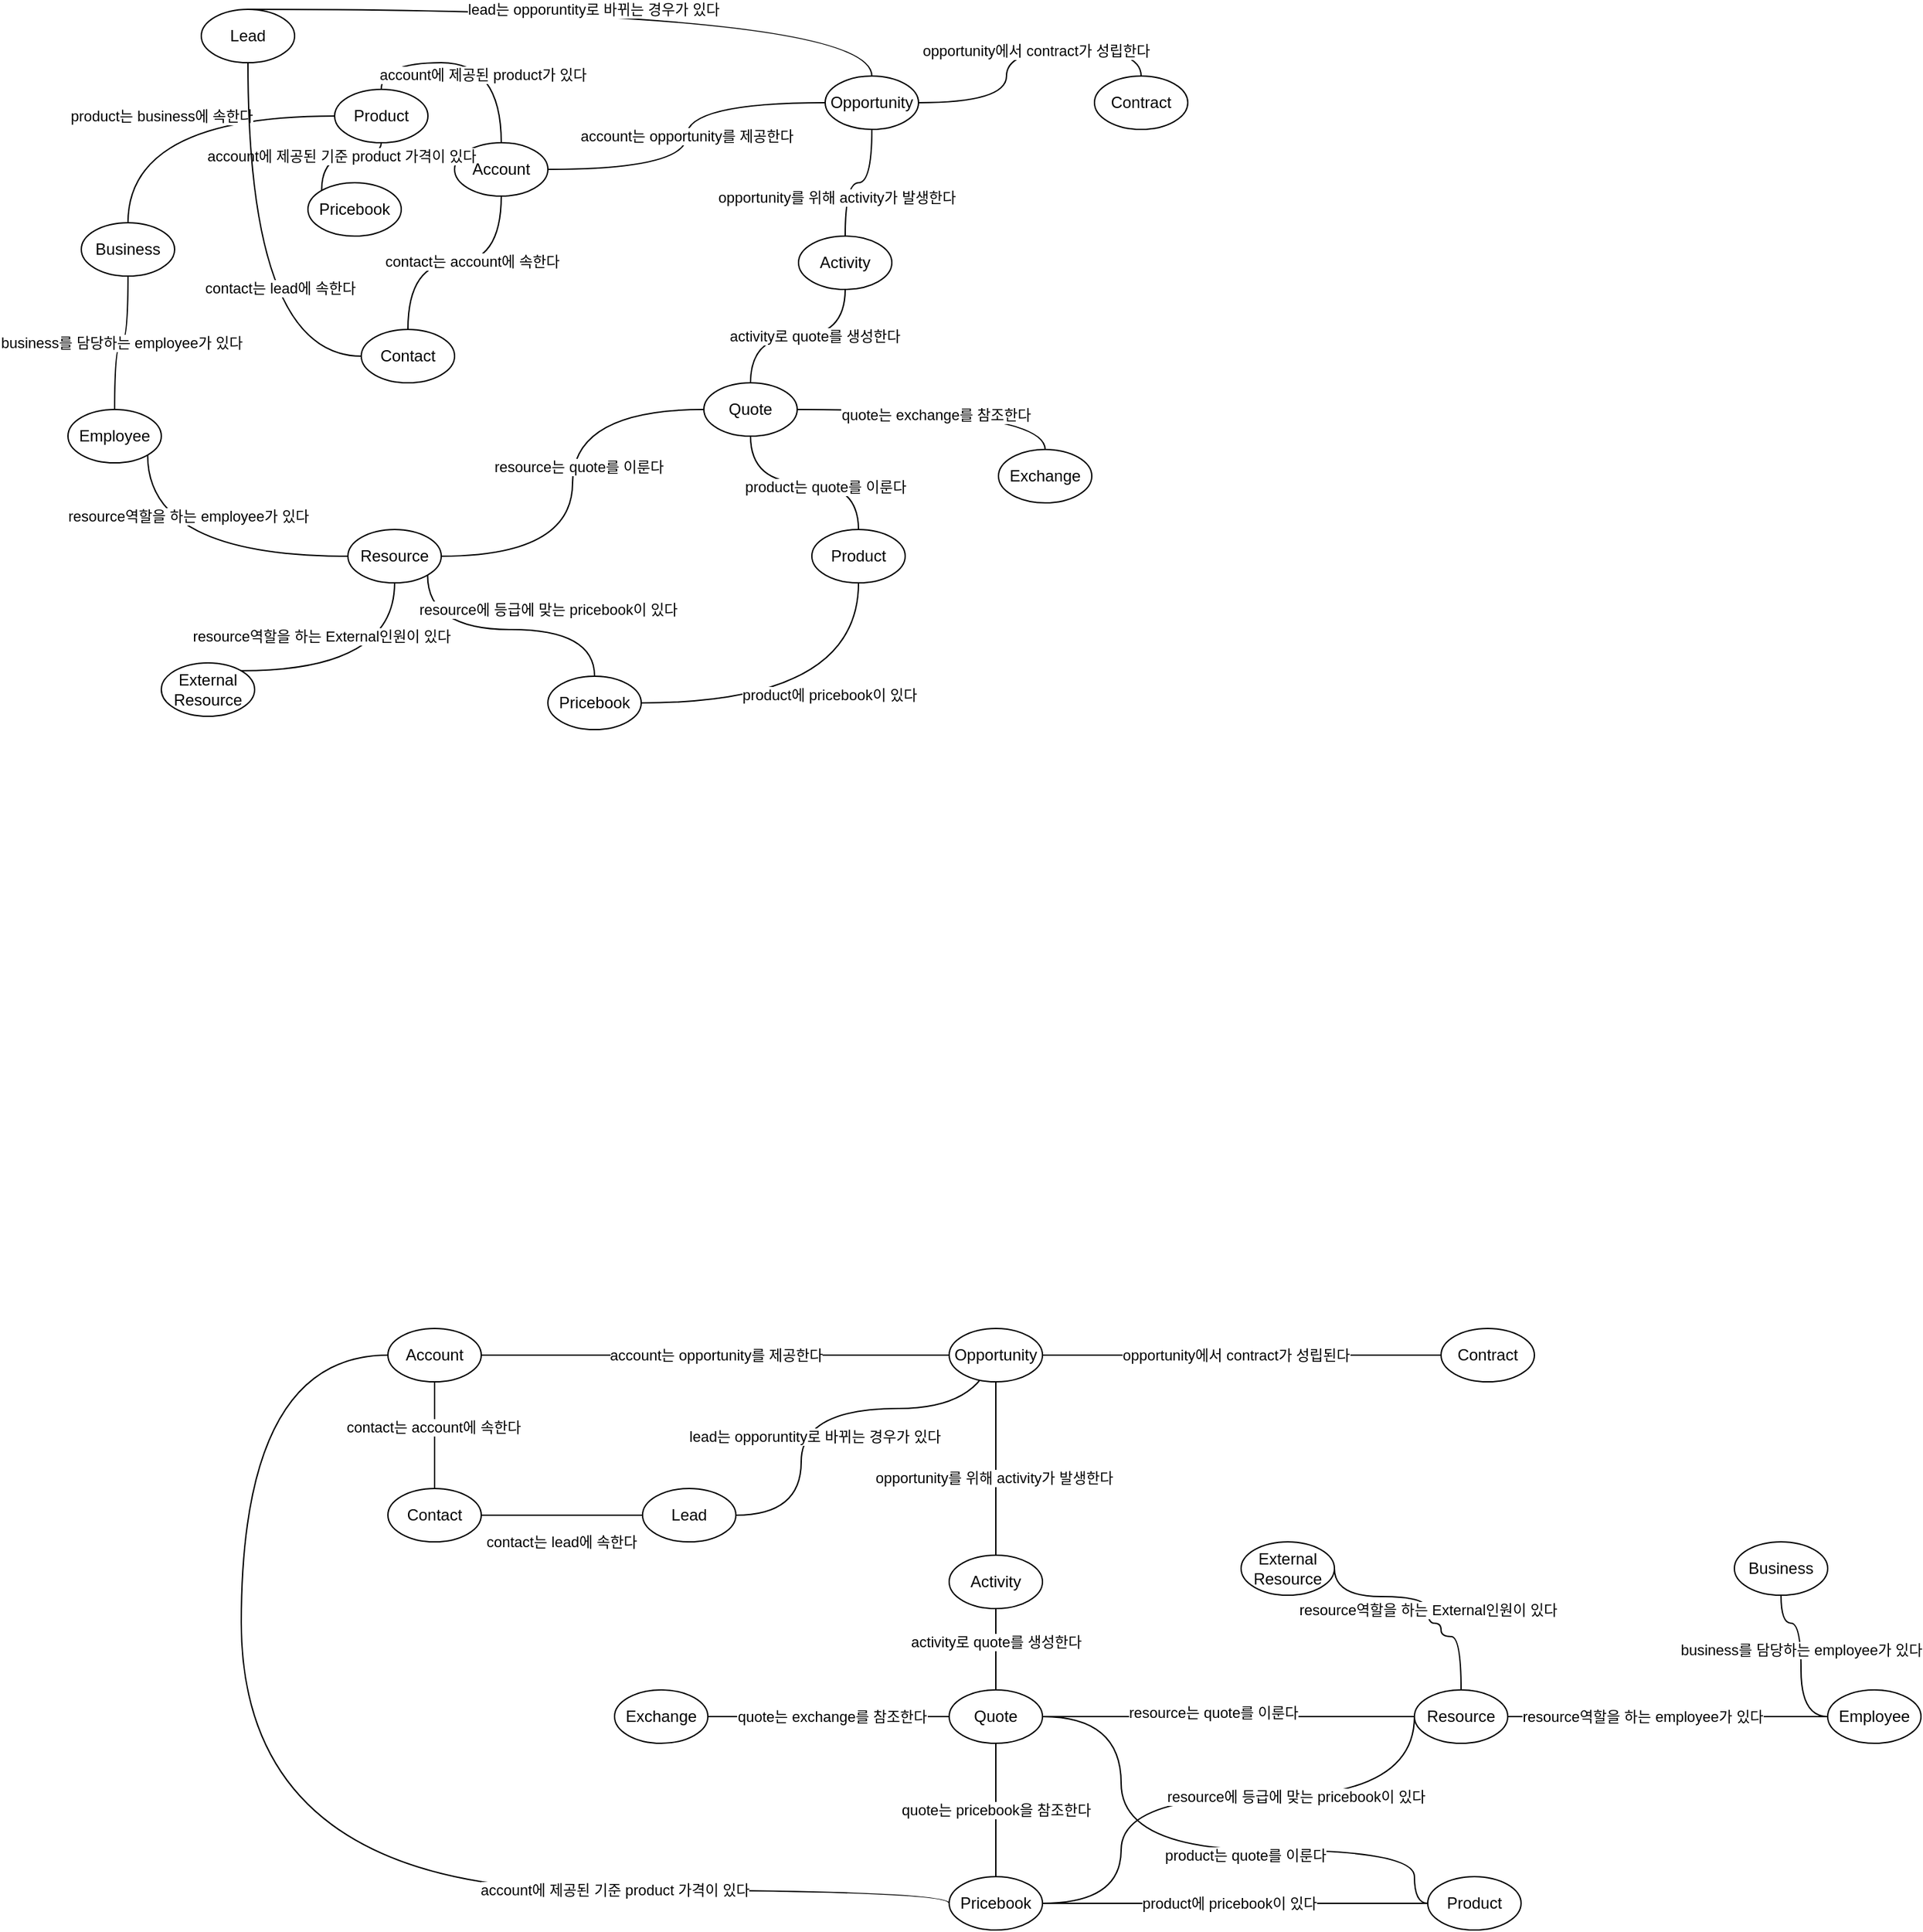 <mxfile version="16.2.7" type="github" pages="7">
  <diagram id="aYxxSOiBJVlMd4GOSnkr" name="개념 관계">
    <mxGraphModel dx="2249" dy="762" grid="1" gridSize="10" guides="1" tooltips="1" connect="1" arrows="1" fold="1" page="1" pageScale="1" pageWidth="827" pageHeight="1169" math="0" shadow="0">
      <root>
        <mxCell id="sh-slBrgbxmQGN0twg0l-0" />
        <mxCell id="sh-slBrgbxmQGN0twg0l-1" parent="sh-slBrgbxmQGN0twg0l-0" />
        <mxCell id="sh-slBrgbxmQGN0twg0l-2" value="Lead" style="ellipse;whiteSpace=wrap;html=1;" parent="sh-slBrgbxmQGN0twg0l-1" vertex="1">
          <mxGeometry x="-560" y="120" width="70" height="40" as="geometry" />
        </mxCell>
        <mxCell id="sh-slBrgbxmQGN0twg0l-3" value="Account" style="ellipse;whiteSpace=wrap;html=1;" parent="sh-slBrgbxmQGN0twg0l-1" vertex="1">
          <mxGeometry x="-370" y="220" width="70" height="40" as="geometry" />
        </mxCell>
        <mxCell id="sh-slBrgbxmQGN0twg0l-4" value="Contact" style="ellipse;whiteSpace=wrap;html=1;" parent="sh-slBrgbxmQGN0twg0l-1" vertex="1">
          <mxGeometry x="-440" y="360" width="70" height="40" as="geometry" />
        </mxCell>
        <mxCell id="sh-slBrgbxmQGN0twg0l-5" value="Opportunity" style="ellipse;whiteSpace=wrap;html=1;" parent="sh-slBrgbxmQGN0twg0l-1" vertex="1">
          <mxGeometry x="-92" y="170" width="70" height="40" as="geometry" />
        </mxCell>
        <mxCell id="sh-slBrgbxmQGN0twg0l-6" value="Contract" style="ellipse;whiteSpace=wrap;html=1;" parent="sh-slBrgbxmQGN0twg0l-1" vertex="1">
          <mxGeometry x="110" y="170" width="70" height="40" as="geometry" />
        </mxCell>
        <mxCell id="sh-slBrgbxmQGN0twg0l-7" value="Quote" style="ellipse;whiteSpace=wrap;html=1;" parent="sh-slBrgbxmQGN0twg0l-1" vertex="1">
          <mxGeometry x="-183" y="400" width="70" height="40" as="geometry" />
        </mxCell>
        <mxCell id="sh-slBrgbxmQGN0twg0l-8" value="Resource" style="ellipse;whiteSpace=wrap;html=1;" parent="sh-slBrgbxmQGN0twg0l-1" vertex="1">
          <mxGeometry x="-450" y="510" width="70" height="40" as="geometry" />
        </mxCell>
        <mxCell id="sh-slBrgbxmQGN0twg0l-9" value="Product" style="ellipse;whiteSpace=wrap;html=1;" parent="sh-slBrgbxmQGN0twg0l-1" vertex="1">
          <mxGeometry x="-102" y="510" width="70" height="40" as="geometry" />
        </mxCell>
        <mxCell id="sh-slBrgbxmQGN0twg0l-10" value="Pricebook" style="ellipse;whiteSpace=wrap;html=1;" parent="sh-slBrgbxmQGN0twg0l-1" vertex="1">
          <mxGeometry x="-300" y="620" width="70" height="40" as="geometry" />
        </mxCell>
        <mxCell id="sh-slBrgbxmQGN0twg0l-12" value="Exchange" style="ellipse;whiteSpace=wrap;html=1;" parent="sh-slBrgbxmQGN0twg0l-1" vertex="1">
          <mxGeometry x="38" y="450" width="70" height="40" as="geometry" />
        </mxCell>
        <mxCell id="sh-slBrgbxmQGN0twg0l-14" value="External&lt;br&gt;Resource" style="ellipse;whiteSpace=wrap;html=1;" parent="sh-slBrgbxmQGN0twg0l-1" vertex="1">
          <mxGeometry x="-590" y="610" width="70" height="40" as="geometry" />
        </mxCell>
        <mxCell id="sh-slBrgbxmQGN0twg0l-15" value="Business" style="ellipse;whiteSpace=wrap;html=1;" parent="sh-slBrgbxmQGN0twg0l-1" vertex="1">
          <mxGeometry x="-650" y="280" width="70" height="40" as="geometry" />
        </mxCell>
        <mxCell id="sh-slBrgbxmQGN0twg0l-18" value="business를 담당하는 employee가 있다" style="edgeStyle=orthogonalEdgeStyle;orthogonalLoop=1;jettySize=auto;html=1;entryX=0.5;entryY=1;entryDx=0;entryDy=0;strokeColor=default;curved=1;endArrow=none;endFill=0;" parent="sh-slBrgbxmQGN0twg0l-1" source="sh-slBrgbxmQGN0twg0l-16" target="sh-slBrgbxmQGN0twg0l-15" edge="1">
          <mxGeometry relative="1" as="geometry" />
        </mxCell>
        <mxCell id="sh-slBrgbxmQGN0twg0l-16" value="Employee" style="ellipse;whiteSpace=wrap;html=1;" parent="sh-slBrgbxmQGN0twg0l-1" vertex="1">
          <mxGeometry x="-660" y="420" width="70" height="40" as="geometry" />
        </mxCell>
        <mxCell id="sh-slBrgbxmQGN0twg0l-19" style="edgeStyle=orthogonalEdgeStyle;orthogonalLoop=1;jettySize=auto;html=1;entryX=0;entryY=0.5;entryDx=0;entryDy=0;strokeColor=default;curved=1;endArrow=none;endFill=0;exitX=0.5;exitY=0;exitDx=0;exitDy=0;" parent="sh-slBrgbxmQGN0twg0l-1" source="sh-slBrgbxmQGN0twg0l-15" target="sh-slBrgbxmQGN0twg0l-30" edge="1">
          <mxGeometry relative="1" as="geometry">
            <mxPoint x="-520" y="270" as="sourcePoint" />
            <mxPoint x="-450" y="190" as="targetPoint" />
          </mxGeometry>
        </mxCell>
        <mxCell id="sh-slBrgbxmQGN0twg0l-54" value="product는 business에 속한다" style="edgeLabel;html=1;align=center;verticalAlign=middle;resizable=0;points=[];" parent="sh-slBrgbxmQGN0twg0l-19" vertex="1" connectable="0">
          <mxGeometry x="0.021" y="-21" relative="1" as="geometry">
            <mxPoint x="-15" y="-21" as="offset" />
          </mxGeometry>
        </mxCell>
        <mxCell id="sh-slBrgbxmQGN0twg0l-20" value="lead는 opporuntity로 바뀌는 경우가 있다" style="edgeStyle=orthogonalEdgeStyle;orthogonalLoop=1;jettySize=auto;html=1;entryX=0.5;entryY=0;entryDx=0;entryDy=0;strokeColor=default;curved=1;endArrow=none;endFill=0;" parent="sh-slBrgbxmQGN0twg0l-1" source="sh-slBrgbxmQGN0twg0l-2" target="sh-slBrgbxmQGN0twg0l-5" edge="1">
          <mxGeometry relative="1" as="geometry">
            <mxPoint x="-380" y="160" as="sourcePoint" />
            <mxPoint x="-310" y="80" as="targetPoint" />
            <Array as="points">
              <mxPoint x="-495" y="120" />
              <mxPoint x="-215" y="120" />
            </Array>
          </mxGeometry>
        </mxCell>
        <mxCell id="sh-slBrgbxmQGN0twg0l-21" style="edgeStyle=orthogonalEdgeStyle;orthogonalLoop=1;jettySize=auto;html=1;entryX=0.5;entryY=1;entryDx=0;entryDy=0;strokeColor=default;curved=1;endArrow=none;endFill=0;exitX=0.5;exitY=0;exitDx=0;exitDy=0;" parent="sh-slBrgbxmQGN0twg0l-1" source="sh-slBrgbxmQGN0twg0l-4" target="sh-slBrgbxmQGN0twg0l-3" edge="1">
          <mxGeometry relative="1" as="geometry">
            <mxPoint x="-500" y="330" as="sourcePoint" />
            <mxPoint x="-430" y="250" as="targetPoint" />
          </mxGeometry>
        </mxCell>
        <mxCell id="sh-slBrgbxmQGN0twg0l-46" value="contact는 account에 속한다" style="edgeLabel;html=1;align=center;verticalAlign=middle;resizable=0;points=[];" parent="sh-slBrgbxmQGN0twg0l-21" vertex="1" connectable="0">
          <mxGeometry x="0.153" y="1" relative="1" as="geometry">
            <mxPoint as="offset" />
          </mxGeometry>
        </mxCell>
        <mxCell id="sh-slBrgbxmQGN0twg0l-22" style="edgeStyle=orthogonalEdgeStyle;orthogonalLoop=1;jettySize=auto;html=1;entryX=1;entryY=0.5;entryDx=0;entryDy=0;strokeColor=default;curved=1;endArrow=none;endFill=0;exitX=0.5;exitY=0;exitDx=0;exitDy=0;" parent="sh-slBrgbxmQGN0twg0l-1" source="sh-slBrgbxmQGN0twg0l-6" target="sh-slBrgbxmQGN0twg0l-5" edge="1">
          <mxGeometry relative="1" as="geometry">
            <mxPoint x="-60" y="330" as="sourcePoint" />
            <mxPoint x="10" y="250" as="targetPoint" />
          </mxGeometry>
        </mxCell>
        <mxCell id="sh-slBrgbxmQGN0twg0l-38" value="opportunity에서 contract가 성립한다" style="edgeLabel;html=1;align=center;verticalAlign=middle;resizable=0;points=[];" parent="sh-slBrgbxmQGN0twg0l-22" vertex="1" connectable="0">
          <mxGeometry x="-0.127" y="1" relative="1" as="geometry">
            <mxPoint as="offset" />
          </mxGeometry>
        </mxCell>
        <mxCell id="sh-slBrgbxmQGN0twg0l-23" style="edgeStyle=orthogonalEdgeStyle;orthogonalLoop=1;jettySize=auto;html=1;entryX=0.5;entryY=0;entryDx=0;entryDy=0;strokeColor=default;curved=1;endArrow=none;endFill=0;exitX=0.5;exitY=1;exitDx=0;exitDy=0;" parent="sh-slBrgbxmQGN0twg0l-1" source="sh-slBrgbxmQGN0twg0l-35" target="sh-slBrgbxmQGN0twg0l-7" edge="1">
          <mxGeometry relative="1" as="geometry">
            <mxPoint x="-22" y="330" as="sourcePoint" />
            <mxPoint x="48" y="250" as="targetPoint" />
          </mxGeometry>
        </mxCell>
        <mxCell id="sh-slBrgbxmQGN0twg0l-60" value="activity로 quote를 생성한다" style="edgeLabel;html=1;align=center;verticalAlign=middle;resizable=0;points=[];" parent="sh-slBrgbxmQGN0twg0l-23" vertex="1" connectable="0">
          <mxGeometry x="-0.177" relative="1" as="geometry">
            <mxPoint as="offset" />
          </mxGeometry>
        </mxCell>
        <mxCell id="sh-slBrgbxmQGN0twg0l-24" style="edgeStyle=orthogonalEdgeStyle;orthogonalLoop=1;jettySize=auto;html=1;entryX=1;entryY=0.5;entryDx=0;entryDy=0;strokeColor=default;curved=1;endArrow=none;endFill=0;exitX=0.5;exitY=0;exitDx=0;exitDy=0;" parent="sh-slBrgbxmQGN0twg0l-1" source="sh-slBrgbxmQGN0twg0l-12" target="sh-slBrgbxmQGN0twg0l-7" edge="1">
          <mxGeometry relative="1" as="geometry">
            <mxPoint x="18" y="360" as="sourcePoint" />
            <mxPoint x="88" y="280" as="targetPoint" />
          </mxGeometry>
        </mxCell>
        <mxCell id="sh-slBrgbxmQGN0twg0l-44" value="quote는 exchange를 참조한다" style="edgeLabel;html=1;align=center;verticalAlign=middle;resizable=0;points=[];" parent="sh-slBrgbxmQGN0twg0l-24" vertex="1" connectable="0">
          <mxGeometry x="0.037" y="4" relative="1" as="geometry">
            <mxPoint as="offset" />
          </mxGeometry>
        </mxCell>
        <mxCell id="sh-slBrgbxmQGN0twg0l-25" style="edgeStyle=orthogonalEdgeStyle;orthogonalLoop=1;jettySize=auto;html=1;entryX=1;entryY=1;entryDx=0;entryDy=0;strokeColor=default;curved=1;endArrow=none;endFill=0;exitX=0.5;exitY=0;exitDx=0;exitDy=0;" parent="sh-slBrgbxmQGN0twg0l-1" source="sh-slBrgbxmQGN0twg0l-10" target="sh-slBrgbxmQGN0twg0l-8" edge="1">
          <mxGeometry relative="1" as="geometry">
            <mxPoint x="-555" y="470" as="sourcePoint" />
            <mxPoint x="-485" y="390" as="targetPoint" />
          </mxGeometry>
        </mxCell>
        <mxCell id="sh-slBrgbxmQGN0twg0l-51" value="resource에 등급에 맞는 pricebook이 있다" style="edgeLabel;html=1;align=center;verticalAlign=middle;resizable=0;points=[];" parent="sh-slBrgbxmQGN0twg0l-25" vertex="1" connectable="0">
          <mxGeometry x="-0.173" y="4" relative="1" as="geometry">
            <mxPoint x="13" y="-19" as="offset" />
          </mxGeometry>
        </mxCell>
        <mxCell id="sh-slBrgbxmQGN0twg0l-26" style="edgeStyle=orthogonalEdgeStyle;orthogonalLoop=1;jettySize=auto;html=1;entryX=0.5;entryY=1;entryDx=0;entryDy=0;strokeColor=default;curved=1;endArrow=none;endFill=0;exitX=1;exitY=0.5;exitDx=0;exitDy=0;" parent="sh-slBrgbxmQGN0twg0l-1" source="sh-slBrgbxmQGN0twg0l-10" target="sh-slBrgbxmQGN0twg0l-9" edge="1">
          <mxGeometry relative="1" as="geometry">
            <mxPoint x="-162.251" y="625.858" as="sourcePoint" />
            <mxPoint x="-32" y="530" as="targetPoint" />
          </mxGeometry>
        </mxCell>
        <mxCell id="sh-slBrgbxmQGN0twg0l-50" value="product에 pricebook이 있다" style="edgeLabel;html=1;align=center;verticalAlign=middle;resizable=0;points=[];" parent="sh-slBrgbxmQGN0twg0l-26" vertex="1" connectable="0">
          <mxGeometry x="0.116" y="6" relative="1" as="geometry">
            <mxPoint as="offset" />
          </mxGeometry>
        </mxCell>
        <mxCell id="sh-slBrgbxmQGN0twg0l-27" style="edgeStyle=orthogonalEdgeStyle;orthogonalLoop=1;jettySize=auto;html=1;entryX=0.5;entryY=1;entryDx=0;entryDy=0;strokeColor=default;curved=1;endArrow=none;endFill=0;exitX=0.5;exitY=0;exitDx=0;exitDy=0;" parent="sh-slBrgbxmQGN0twg0l-1" source="sh-slBrgbxmQGN0twg0l-9" target="sh-slBrgbxmQGN0twg0l-7" edge="1">
          <mxGeometry relative="1" as="geometry">
            <mxPoint x="-2" y="400" as="sourcePoint" />
            <mxPoint x="68" y="320" as="targetPoint" />
          </mxGeometry>
        </mxCell>
        <mxCell id="sh-slBrgbxmQGN0twg0l-58" value="product는 quote를 이룬다" style="edgeLabel;html=1;align=center;verticalAlign=middle;resizable=0;points=[];" parent="sh-slBrgbxmQGN0twg0l-27" vertex="1" connectable="0">
          <mxGeometry x="-0.205" y="3" relative="1" as="geometry">
            <mxPoint as="offset" />
          </mxGeometry>
        </mxCell>
        <mxCell id="sh-slBrgbxmQGN0twg0l-28" style="edgeStyle=orthogonalEdgeStyle;orthogonalLoop=1;jettySize=auto;html=1;entryX=1;entryY=1;entryDx=0;entryDy=0;strokeColor=default;curved=1;endArrow=none;endFill=0;exitX=0;exitY=0.5;exitDx=0;exitDy=0;" parent="sh-slBrgbxmQGN0twg0l-1" source="sh-slBrgbxmQGN0twg0l-8" target="sh-slBrgbxmQGN0twg0l-16" edge="1">
          <mxGeometry relative="1" as="geometry">
            <mxPoint x="-485" y="470" as="sourcePoint" />
            <mxPoint x="-545" y="330" as="targetPoint" />
          </mxGeometry>
        </mxCell>
        <mxCell id="sh-slBrgbxmQGN0twg0l-47" value="resource역할을 하는 employee가 있다" style="edgeLabel;html=1;align=center;verticalAlign=middle;resizable=0;points=[];" parent="sh-slBrgbxmQGN0twg0l-28" vertex="1" connectable="0">
          <mxGeometry x="-0.138" y="-6" relative="1" as="geometry">
            <mxPoint x="-23" y="-24" as="offset" />
          </mxGeometry>
        </mxCell>
        <mxCell id="sh-slBrgbxmQGN0twg0l-29" style="edgeStyle=orthogonalEdgeStyle;orthogonalLoop=1;jettySize=auto;html=1;entryX=0.5;entryY=1;entryDx=0;entryDy=0;strokeColor=default;curved=1;endArrow=none;endFill=0;exitX=1;exitY=0;exitDx=0;exitDy=0;" parent="sh-slBrgbxmQGN0twg0l-1" source="sh-slBrgbxmQGN0twg0l-14" target="sh-slBrgbxmQGN0twg0l-8" edge="1">
          <mxGeometry relative="1" as="geometry">
            <mxPoint x="-390" y="615.86" as="sourcePoint" />
            <mxPoint x="-505.251" y="580.002" as="targetPoint" />
          </mxGeometry>
        </mxCell>
        <mxCell id="sh-slBrgbxmQGN0twg0l-49" value="resource역할을 하는 External인원이 있다" style="edgeLabel;html=1;align=center;verticalAlign=middle;resizable=0;points=[];" parent="sh-slBrgbxmQGN0twg0l-29" vertex="1" connectable="0">
          <mxGeometry x="-0.237" y="12" relative="1" as="geometry">
            <mxPoint x="-9" y="-14" as="offset" />
          </mxGeometry>
        </mxCell>
        <mxCell id="sh-slBrgbxmQGN0twg0l-30" value="Product" style="ellipse;whiteSpace=wrap;html=1;" parent="sh-slBrgbxmQGN0twg0l-1" vertex="1">
          <mxGeometry x="-460" y="180" width="70" height="40" as="geometry" />
        </mxCell>
        <mxCell id="sh-slBrgbxmQGN0twg0l-31" value="Pricebook" style="ellipse;whiteSpace=wrap;html=1;" parent="sh-slBrgbxmQGN0twg0l-1" vertex="1">
          <mxGeometry x="-480" y="250" width="70" height="40" as="geometry" />
        </mxCell>
        <mxCell id="sh-slBrgbxmQGN0twg0l-32" style="edgeStyle=orthogonalEdgeStyle;orthogonalLoop=1;jettySize=auto;html=1;entryX=0.5;entryY=0;entryDx=0;entryDy=0;strokeColor=default;curved=1;endArrow=none;endFill=0;exitX=0.5;exitY=0;exitDx=0;exitDy=0;" parent="sh-slBrgbxmQGN0twg0l-1" source="sh-slBrgbxmQGN0twg0l-3" target="sh-slBrgbxmQGN0twg0l-30" edge="1">
          <mxGeometry relative="1" as="geometry">
            <mxPoint x="20.3" y="95.86" as="sourcePoint" />
            <mxPoint x="-169.951" y="90.002" as="targetPoint" />
          </mxGeometry>
        </mxCell>
        <mxCell id="sh-slBrgbxmQGN0twg0l-53" value="account에 제공된 product가 있다" style="edgeLabel;html=1;align=center;verticalAlign=middle;resizable=0;points=[];" parent="sh-slBrgbxmQGN0twg0l-32" vertex="1" connectable="0">
          <mxGeometry x="-0.129" y="9" relative="1" as="geometry">
            <mxPoint as="offset" />
          </mxGeometry>
        </mxCell>
        <mxCell id="sh-slBrgbxmQGN0twg0l-33" value="account에 제공된 기준 product 가격이 있다" style="edgeStyle=orthogonalEdgeStyle;orthogonalLoop=1;jettySize=auto;html=1;entryX=0.5;entryY=1;entryDx=0;entryDy=0;strokeColor=default;curved=1;endArrow=none;endFill=0;exitX=0;exitY=0;exitDx=0;exitDy=0;" parent="sh-slBrgbxmQGN0twg0l-1" source="sh-slBrgbxmQGN0twg0l-31" target="sh-slBrgbxmQGN0twg0l-30" edge="1">
          <mxGeometry relative="1" as="geometry">
            <mxPoint x="-455" y="320" as="sourcePoint" />
            <mxPoint x="-550.251" y="474.142" as="targetPoint" />
          </mxGeometry>
        </mxCell>
        <mxCell id="sh-slBrgbxmQGN0twg0l-35" value="Activity" style="ellipse;whiteSpace=wrap;html=1;" parent="sh-slBrgbxmQGN0twg0l-1" vertex="1">
          <mxGeometry x="-112" y="290" width="70" height="40" as="geometry" />
        </mxCell>
        <mxCell id="sh-slBrgbxmQGN0twg0l-36" style="edgeStyle=orthogonalEdgeStyle;orthogonalLoop=1;jettySize=auto;html=1;strokeColor=default;curved=1;endArrow=none;endFill=0;exitX=0.5;exitY=1;exitDx=0;exitDy=0;" parent="sh-slBrgbxmQGN0twg0l-1" source="sh-slBrgbxmQGN0twg0l-5" target="sh-slBrgbxmQGN0twg0l-35" edge="1">
          <mxGeometry relative="1" as="geometry">
            <mxPoint x="-67" y="340" as="sourcePoint" />
            <mxPoint x="-167" y="390" as="targetPoint" />
          </mxGeometry>
        </mxCell>
        <mxCell id="sh-slBrgbxmQGN0twg0l-43" value="opportunity를 위해 activity가 발생한다&amp;nbsp;" style="edgeLabel;html=1;align=center;verticalAlign=middle;resizable=0;points=[];" parent="sh-slBrgbxmQGN0twg0l-36" vertex="1" connectable="0">
          <mxGeometry x="0.42" y="-5" relative="1" as="geometry">
            <mxPoint as="offset" />
          </mxGeometry>
        </mxCell>
        <mxCell id="sh-slBrgbxmQGN0twg0l-37" value="account는 opportunity를 제공한다" style="edgeStyle=orthogonalEdgeStyle;orthogonalLoop=1;jettySize=auto;html=1;entryX=0;entryY=0.5;entryDx=0;entryDy=0;strokeColor=default;curved=1;endArrow=none;endFill=0;exitX=1;exitY=0.5;exitDx=0;exitDy=0;" parent="sh-slBrgbxmQGN0twg0l-1" source="sh-slBrgbxmQGN0twg0l-3" target="sh-slBrgbxmQGN0twg0l-5" edge="1">
          <mxGeometry relative="1" as="geometry">
            <mxPoint x="-325" y="230" as="sourcePoint" />
            <mxPoint x="-445" y="240" as="targetPoint" />
          </mxGeometry>
        </mxCell>
        <mxCell id="sh-slBrgbxmQGN0twg0l-42" style="edgeStyle=orthogonalEdgeStyle;orthogonalLoop=1;jettySize=auto;html=1;strokeColor=default;curved=1;endArrow=none;endFill=0;exitX=0;exitY=0.5;exitDx=0;exitDy=0;" parent="sh-slBrgbxmQGN0twg0l-1" source="sh-slBrgbxmQGN0twg0l-4" target="sh-slBrgbxmQGN0twg0l-2" edge="1">
          <mxGeometry relative="1" as="geometry">
            <mxPoint x="-605" y="290" as="sourcePoint" />
            <mxPoint x="-539.749" y="164.142" as="targetPoint" />
          </mxGeometry>
        </mxCell>
        <mxCell id="sh-slBrgbxmQGN0twg0l-55" value="contact는 lead에 속한다" style="edgeLabel;html=1;align=center;verticalAlign=middle;resizable=0;points=[];" parent="sh-slBrgbxmQGN0twg0l-42" vertex="1" connectable="0">
          <mxGeometry x="-0.108" y="-24" relative="1" as="geometry">
            <mxPoint as="offset" />
          </mxGeometry>
        </mxCell>
        <mxCell id="sh-slBrgbxmQGN0twg0l-45" style="edgeStyle=orthogonalEdgeStyle;orthogonalLoop=1;jettySize=auto;html=1;entryX=1;entryY=0.5;entryDx=0;entryDy=0;strokeColor=default;curved=1;endArrow=none;endFill=0;exitX=0;exitY=0.5;exitDx=0;exitDy=0;" parent="sh-slBrgbxmQGN0twg0l-1" source="sh-slBrgbxmQGN0twg0l-7" target="sh-slBrgbxmQGN0twg0l-8" edge="1">
          <mxGeometry relative="1" as="geometry">
            <mxPoint x="-286" y="595" as="sourcePoint" />
            <mxPoint x="-400.251" y="524.142" as="targetPoint" />
          </mxGeometry>
        </mxCell>
        <mxCell id="sh-slBrgbxmQGN0twg0l-57" value="resource는 quote를 이룬다" style="edgeLabel;html=1;align=center;verticalAlign=middle;resizable=0;points=[];" parent="sh-slBrgbxmQGN0twg0l-45" vertex="1" connectable="0">
          <mxGeometry x="-0.085" y="4" relative="1" as="geometry">
            <mxPoint y="1" as="offset" />
          </mxGeometry>
        </mxCell>
        <mxCell id="bQl9fjSy6cx1DXuN2C6k-49" value="Lead" style="ellipse;whiteSpace=wrap;html=1;" vertex="1" parent="sh-slBrgbxmQGN0twg0l-1">
          <mxGeometry x="-229" y="1229" width="70" height="40" as="geometry" />
        </mxCell>
        <mxCell id="bQl9fjSy6cx1DXuN2C6k-50" value="Account" style="ellipse;whiteSpace=wrap;html=1;" vertex="1" parent="sh-slBrgbxmQGN0twg0l-1">
          <mxGeometry x="-420" y="1109" width="70" height="40" as="geometry" />
        </mxCell>
        <mxCell id="bQl9fjSy6cx1DXuN2C6k-51" value="Contact" style="ellipse;whiteSpace=wrap;html=1;" vertex="1" parent="sh-slBrgbxmQGN0twg0l-1">
          <mxGeometry x="-420" y="1229" width="70" height="40" as="geometry" />
        </mxCell>
        <mxCell id="bQl9fjSy6cx1DXuN2C6k-53" value="Contract" style="ellipse;whiteSpace=wrap;html=1;" vertex="1" parent="sh-slBrgbxmQGN0twg0l-1">
          <mxGeometry x="370" y="1109" width="70" height="40" as="geometry" />
        </mxCell>
        <mxCell id="bQl9fjSy6cx1DXuN2C6k-54" value="Quote" style="ellipse;whiteSpace=wrap;html=1;" vertex="1" parent="sh-slBrgbxmQGN0twg0l-1">
          <mxGeometry x="1" y="1380" width="70" height="40" as="geometry" />
        </mxCell>
        <mxCell id="bQl9fjSy6cx1DXuN2C6k-55" value="Resource" style="ellipse;whiteSpace=wrap;html=1;" vertex="1" parent="sh-slBrgbxmQGN0twg0l-1">
          <mxGeometry x="350" y="1380" width="70" height="40" as="geometry" />
        </mxCell>
        <mxCell id="bQl9fjSy6cx1DXuN2C6k-56" value="Product" style="ellipse;whiteSpace=wrap;html=1;" vertex="1" parent="sh-slBrgbxmQGN0twg0l-1">
          <mxGeometry x="360" y="1520" width="70" height="40" as="geometry" />
        </mxCell>
        <mxCell id="bQl9fjSy6cx1DXuN2C6k-58" value="Exchange" style="ellipse;whiteSpace=wrap;html=1;" vertex="1" parent="sh-slBrgbxmQGN0twg0l-1">
          <mxGeometry x="-250" y="1380" width="70" height="40" as="geometry" />
        </mxCell>
        <mxCell id="bQl9fjSy6cx1DXuN2C6k-59" value="External&lt;br&gt;Resource" style="ellipse;whiteSpace=wrap;html=1;" vertex="1" parent="sh-slBrgbxmQGN0twg0l-1">
          <mxGeometry x="220" y="1269" width="70" height="40" as="geometry" />
        </mxCell>
        <mxCell id="bQl9fjSy6cx1DXuN2C6k-60" value="Business" style="ellipse;whiteSpace=wrap;html=1;" vertex="1" parent="sh-slBrgbxmQGN0twg0l-1">
          <mxGeometry x="590" y="1269" width="70" height="40" as="geometry" />
        </mxCell>
        <mxCell id="bQl9fjSy6cx1DXuN2C6k-61" value="business를 담당하는 employee가 있다" style="edgeStyle=orthogonalEdgeStyle;orthogonalLoop=1;jettySize=auto;html=1;entryX=0.5;entryY=1;entryDx=0;entryDy=0;strokeColor=default;curved=1;endArrow=none;endFill=0;" edge="1" parent="sh-slBrgbxmQGN0twg0l-1" source="bQl9fjSy6cx1DXuN2C6k-62" target="bQl9fjSy6cx1DXuN2C6k-60">
          <mxGeometry x="0.111" relative="1" as="geometry">
            <Array as="points">
              <mxPoint x="640" y="1400" />
              <mxPoint x="640" y="1330" />
              <mxPoint x="625" y="1330" />
            </Array>
            <mxPoint as="offset" />
          </mxGeometry>
        </mxCell>
        <mxCell id="bQl9fjSy6cx1DXuN2C6k-62" value="Employee" style="ellipse;whiteSpace=wrap;html=1;" vertex="1" parent="sh-slBrgbxmQGN0twg0l-1">
          <mxGeometry x="660" y="1380" width="70" height="40" as="geometry" />
        </mxCell>
        <mxCell id="bQl9fjSy6cx1DXuN2C6k-65" value="lead는 opporuntity로 바뀌는 경우가 있다" style="edgeStyle=orthogonalEdgeStyle;orthogonalLoop=1;jettySize=auto;html=1;entryX=0.5;entryY=0;entryDx=0;entryDy=0;strokeColor=default;curved=1;endArrow=none;endFill=0;" edge="1" parent="sh-slBrgbxmQGN0twg0l-1" source="bQl9fjSy6cx1DXuN2C6k-49" target="bQl9fjSy6cx1DXuN2C6k-52">
          <mxGeometry x="-0.355" y="-10" relative="1" as="geometry">
            <mxPoint x="-129" y="1209" as="sourcePoint" />
            <mxPoint x="-59" y="1129" as="targetPoint" />
            <Array as="points">
              <mxPoint x="-110" y="1249" />
              <mxPoint x="-110" y="1169" />
              <mxPoint x="36" y="1169" />
            </Array>
            <mxPoint as="offset" />
          </mxGeometry>
        </mxCell>
        <mxCell id="bQl9fjSy6cx1DXuN2C6k-66" style="edgeStyle=orthogonalEdgeStyle;orthogonalLoop=1;jettySize=auto;html=1;entryX=0.5;entryY=1;entryDx=0;entryDy=0;strokeColor=default;curved=1;endArrow=none;endFill=0;exitX=0.5;exitY=0;exitDx=0;exitDy=0;" edge="1" parent="sh-slBrgbxmQGN0twg0l-1" source="bQl9fjSy6cx1DXuN2C6k-51" target="bQl9fjSy6cx1DXuN2C6k-50">
          <mxGeometry relative="1" as="geometry">
            <mxPoint x="-249" y="1379" as="sourcePoint" />
            <mxPoint x="-179" y="1299" as="targetPoint" />
          </mxGeometry>
        </mxCell>
        <mxCell id="bQl9fjSy6cx1DXuN2C6k-67" value="contact는 account에 속한다" style="edgeLabel;html=1;align=center;verticalAlign=middle;resizable=0;points=[];" vertex="1" connectable="0" parent="bQl9fjSy6cx1DXuN2C6k-66">
          <mxGeometry x="0.153" y="1" relative="1" as="geometry">
            <mxPoint as="offset" />
          </mxGeometry>
        </mxCell>
        <mxCell id="bQl9fjSy6cx1DXuN2C6k-68" style="edgeStyle=orthogonalEdgeStyle;orthogonalLoop=1;jettySize=auto;html=1;entryX=1;entryY=0.5;entryDx=0;entryDy=0;strokeColor=default;curved=1;endArrow=none;endFill=0;exitX=0;exitY=0.5;exitDx=0;exitDy=0;" edge="1" parent="sh-slBrgbxmQGN0twg0l-1" source="bQl9fjSy6cx1DXuN2C6k-53" target="bQl9fjSy6cx1DXuN2C6k-52">
          <mxGeometry relative="1" as="geometry">
            <mxPoint x="360" y="1129" as="sourcePoint" />
            <mxPoint x="261" y="1299" as="targetPoint" />
          </mxGeometry>
        </mxCell>
        <mxCell id="bQl9fjSy6cx1DXuN2C6k-69" value="opportunity에서 contract가 성립된다" style="edgeLabel;html=1;align=center;verticalAlign=middle;resizable=0;points=[];" vertex="1" connectable="0" parent="bQl9fjSy6cx1DXuN2C6k-68">
          <mxGeometry x="-0.127" y="1" relative="1" as="geometry">
            <mxPoint x="-24" y="-1" as="offset" />
          </mxGeometry>
        </mxCell>
        <mxCell id="bQl9fjSy6cx1DXuN2C6k-70" style="edgeStyle=orthogonalEdgeStyle;orthogonalLoop=1;jettySize=auto;html=1;entryX=0.5;entryY=0;entryDx=0;entryDy=0;strokeColor=default;curved=1;endArrow=none;endFill=0;exitX=0.5;exitY=1;exitDx=0;exitDy=0;" edge="1" parent="sh-slBrgbxmQGN0twg0l-1" source="bQl9fjSy6cx1DXuN2C6k-89" target="bQl9fjSy6cx1DXuN2C6k-54">
          <mxGeometry relative="1" as="geometry">
            <mxPoint x="229" y="1379" as="sourcePoint" />
            <mxPoint x="299" y="1299" as="targetPoint" />
          </mxGeometry>
        </mxCell>
        <mxCell id="bQl9fjSy6cx1DXuN2C6k-71" value="activity로 quote를 생성한다" style="edgeLabel;html=1;align=center;verticalAlign=middle;resizable=0;points=[];" vertex="1" connectable="0" parent="bQl9fjSy6cx1DXuN2C6k-70">
          <mxGeometry x="-0.177" relative="1" as="geometry">
            <mxPoint as="offset" />
          </mxGeometry>
        </mxCell>
        <mxCell id="bQl9fjSy6cx1DXuN2C6k-72" style="edgeStyle=orthogonalEdgeStyle;orthogonalLoop=1;jettySize=auto;html=1;entryX=0;entryY=0.5;entryDx=0;entryDy=0;strokeColor=default;curved=1;endArrow=none;endFill=0;exitX=1;exitY=0.5;exitDx=0;exitDy=0;" edge="1" parent="sh-slBrgbxmQGN0twg0l-1" source="bQl9fjSy6cx1DXuN2C6k-58" target="bQl9fjSy6cx1DXuN2C6k-54">
          <mxGeometry relative="1" as="geometry">
            <mxPoint x="269" y="1409" as="sourcePoint" />
            <mxPoint x="339" y="1329" as="targetPoint" />
            <Array as="points">
              <mxPoint x="-90" y="1400" />
              <mxPoint x="-90" y="1400" />
            </Array>
          </mxGeometry>
        </mxCell>
        <mxCell id="bQl9fjSy6cx1DXuN2C6k-73" value="quote는 exchange를 참조한다" style="edgeLabel;html=1;align=center;verticalAlign=middle;resizable=0;points=[];" vertex="1" connectable="0" parent="bQl9fjSy6cx1DXuN2C6k-72">
          <mxGeometry x="0.037" y="4" relative="1" as="geometry">
            <mxPoint x="-1" y="4" as="offset" />
          </mxGeometry>
        </mxCell>
        <mxCell id="bQl9fjSy6cx1DXuN2C6k-74" style="edgeStyle=orthogonalEdgeStyle;orthogonalLoop=1;jettySize=auto;html=1;entryX=0;entryY=0.5;entryDx=0;entryDy=0;strokeColor=default;curved=1;endArrow=none;endFill=0;exitX=1;exitY=0.5;exitDx=0;exitDy=0;" edge="1" parent="sh-slBrgbxmQGN0twg0l-1" source="bQl9fjSy6cx1DXuN2C6k-57" target="bQl9fjSy6cx1DXuN2C6k-55">
          <mxGeometry relative="1" as="geometry">
            <mxPoint x="-304" y="1519" as="sourcePoint" />
            <mxPoint x="-234" y="1439" as="targetPoint" />
            <Array as="points">
              <mxPoint x="130" y="1540" />
              <mxPoint x="130" y="1460" />
              <mxPoint x="350" y="1460" />
            </Array>
          </mxGeometry>
        </mxCell>
        <mxCell id="bQl9fjSy6cx1DXuN2C6k-75" value="resource에 등급에 맞는 pricebook이 있다" style="edgeLabel;html=1;align=center;verticalAlign=middle;resizable=0;points=[];" vertex="1" connectable="0" parent="bQl9fjSy6cx1DXuN2C6k-74">
          <mxGeometry x="-0.173" y="4" relative="1" as="geometry">
            <mxPoint x="96" y="4" as="offset" />
          </mxGeometry>
        </mxCell>
        <mxCell id="bQl9fjSy6cx1DXuN2C6k-76" style="edgeStyle=orthogonalEdgeStyle;orthogonalLoop=1;jettySize=auto;html=1;entryX=0;entryY=0.5;entryDx=0;entryDy=0;strokeColor=default;curved=1;endArrow=none;endFill=0;exitX=1;exitY=0.5;exitDx=0;exitDy=0;" edge="1" parent="sh-slBrgbxmQGN0twg0l-1" source="bQl9fjSy6cx1DXuN2C6k-57" target="bQl9fjSy6cx1DXuN2C6k-56">
          <mxGeometry relative="1" as="geometry">
            <mxPoint x="88.749" y="1674.858" as="sourcePoint" />
            <mxPoint x="219" y="1579" as="targetPoint" />
          </mxGeometry>
        </mxCell>
        <mxCell id="bQl9fjSy6cx1DXuN2C6k-77" value="product에 pricebook이 있다" style="edgeLabel;html=1;align=center;verticalAlign=middle;resizable=0;points=[];" vertex="1" connectable="0" parent="bQl9fjSy6cx1DXuN2C6k-76">
          <mxGeometry x="0.116" y="6" relative="1" as="geometry">
            <mxPoint x="-22" y="6" as="offset" />
          </mxGeometry>
        </mxCell>
        <mxCell id="bQl9fjSy6cx1DXuN2C6k-78" style="edgeStyle=orthogonalEdgeStyle;orthogonalLoop=1;jettySize=auto;html=1;entryX=0.5;entryY=1;entryDx=0;entryDy=0;strokeColor=default;curved=1;endArrow=none;endFill=0;exitX=0.5;exitY=0;exitDx=0;exitDy=0;startArrow=none;" edge="1" parent="sh-slBrgbxmQGN0twg0l-1" source="bQl9fjSy6cx1DXuN2C6k-57" target="bQl9fjSy6cx1DXuN2C6k-54">
          <mxGeometry relative="1" as="geometry">
            <mxPoint x="249" y="1449" as="sourcePoint" />
            <mxPoint x="319" y="1369" as="targetPoint" />
          </mxGeometry>
        </mxCell>
        <mxCell id="bQl9fjSy6cx1DXuN2C6k-80" style="edgeStyle=orthogonalEdgeStyle;orthogonalLoop=1;jettySize=auto;html=1;entryX=0;entryY=0.5;entryDx=0;entryDy=0;strokeColor=default;curved=1;endArrow=none;endFill=0;exitX=1;exitY=0.5;exitDx=0;exitDy=0;" edge="1" parent="sh-slBrgbxmQGN0twg0l-1" source="bQl9fjSy6cx1DXuN2C6k-55" target="bQl9fjSy6cx1DXuN2C6k-62">
          <mxGeometry relative="1" as="geometry">
            <mxPoint x="-234" y="1519" as="sourcePoint" />
            <mxPoint x="-294" y="1379" as="targetPoint" />
          </mxGeometry>
        </mxCell>
        <mxCell id="bQl9fjSy6cx1DXuN2C6k-81" value="resource역할을 하는 employee가 있다" style="edgeLabel;html=1;align=center;verticalAlign=middle;resizable=0;points=[];" vertex="1" connectable="0" parent="bQl9fjSy6cx1DXuN2C6k-80">
          <mxGeometry x="-0.138" y="-6" relative="1" as="geometry">
            <mxPoint x="-3" y="-6" as="offset" />
          </mxGeometry>
        </mxCell>
        <mxCell id="bQl9fjSy6cx1DXuN2C6k-82" style="edgeStyle=orthogonalEdgeStyle;orthogonalLoop=1;jettySize=auto;html=1;entryX=0.5;entryY=0;entryDx=0;entryDy=0;strokeColor=default;curved=1;endArrow=none;endFill=0;exitX=1;exitY=0.5;exitDx=0;exitDy=0;" edge="1" parent="sh-slBrgbxmQGN0twg0l-1" source="bQl9fjSy6cx1DXuN2C6k-59" target="bQl9fjSy6cx1DXuN2C6k-55">
          <mxGeometry relative="1" as="geometry">
            <mxPoint x="-139" y="1664.86" as="sourcePoint" />
            <mxPoint x="-254.251" y="1629.002" as="targetPoint" />
            <Array as="points">
              <mxPoint x="360" y="1310" />
              <mxPoint x="360" y="1330" />
              <mxPoint x="370" y="1330" />
              <mxPoint x="370" y="1340" />
              <mxPoint x="385" y="1340" />
            </Array>
          </mxGeometry>
        </mxCell>
        <mxCell id="bQl9fjSy6cx1DXuN2C6k-83" value="resource역할을 하는 External인원이 있다" style="edgeLabel;html=1;align=center;verticalAlign=middle;resizable=0;points=[];" vertex="1" connectable="0" parent="bQl9fjSy6cx1DXuN2C6k-82">
          <mxGeometry x="-0.237" y="12" relative="1" as="geometry">
            <mxPoint x="20" y="22" as="offset" />
          </mxGeometry>
        </mxCell>
        <mxCell id="bQl9fjSy6cx1DXuN2C6k-88" value="account에 제공된 기준 product 가격이 있다" style="edgeStyle=orthogonalEdgeStyle;orthogonalLoop=1;jettySize=auto;html=1;entryX=0;entryY=0.5;entryDx=0;entryDy=0;strokeColor=default;curved=1;endArrow=none;endFill=0;exitX=0;exitY=0.5;exitDx=0;exitDy=0;" edge="1" parent="sh-slBrgbxmQGN0twg0l-1" source="bQl9fjSy6cx1DXuN2C6k-50" target="bQl9fjSy6cx1DXuN2C6k-57">
          <mxGeometry x="0.504" relative="1" as="geometry">
            <mxPoint x="-271.799" y="1477.938" as="sourcePoint" />
            <mxPoint x="-229.05" y="1622.08" as="targetPoint" />
            <Array as="points">
              <mxPoint x="-530" y="1129" />
              <mxPoint x="-530" y="1530" />
              <mxPoint x="1" y="1530" />
            </Array>
            <mxPoint as="offset" />
          </mxGeometry>
        </mxCell>
        <mxCell id="bQl9fjSy6cx1DXuN2C6k-89" value="Activity" style="ellipse;whiteSpace=wrap;html=1;" vertex="1" parent="sh-slBrgbxmQGN0twg0l-1">
          <mxGeometry x="1" y="1279" width="70" height="40" as="geometry" />
        </mxCell>
        <mxCell id="bQl9fjSy6cx1DXuN2C6k-90" style="edgeStyle=orthogonalEdgeStyle;orthogonalLoop=1;jettySize=auto;html=1;strokeColor=default;curved=1;endArrow=none;endFill=0;exitX=0.5;exitY=1;exitDx=0;exitDy=0;" edge="1" parent="sh-slBrgbxmQGN0twg0l-1" source="bQl9fjSy6cx1DXuN2C6k-52" target="bQl9fjSy6cx1DXuN2C6k-89">
          <mxGeometry relative="1" as="geometry">
            <mxPoint x="184" y="1389" as="sourcePoint" />
            <mxPoint x="84" y="1439" as="targetPoint" />
          </mxGeometry>
        </mxCell>
        <mxCell id="bQl9fjSy6cx1DXuN2C6k-91" value="opportunity를 위해 activity가 발생한다&amp;nbsp;" style="edgeLabel;html=1;align=center;verticalAlign=middle;resizable=0;points=[];" vertex="1" connectable="0" parent="bQl9fjSy6cx1DXuN2C6k-90">
          <mxGeometry x="0.42" y="-5" relative="1" as="geometry">
            <mxPoint x="5" y="-21" as="offset" />
          </mxGeometry>
        </mxCell>
        <mxCell id="bQl9fjSy6cx1DXuN2C6k-92" value="account는 opportunity를 제공한다" style="edgeStyle=orthogonalEdgeStyle;orthogonalLoop=1;jettySize=auto;html=1;entryX=0;entryY=0.5;entryDx=0;entryDy=0;strokeColor=default;curved=1;endArrow=none;endFill=0;exitX=1;exitY=0.5;exitDx=0;exitDy=0;" edge="1" parent="sh-slBrgbxmQGN0twg0l-1" source="bQl9fjSy6cx1DXuN2C6k-50" target="bQl9fjSy6cx1DXuN2C6k-52">
          <mxGeometry relative="1" as="geometry">
            <mxPoint x="-74" y="1279" as="sourcePoint" />
            <mxPoint x="-194" y="1289" as="targetPoint" />
          </mxGeometry>
        </mxCell>
        <mxCell id="bQl9fjSy6cx1DXuN2C6k-93" style="edgeStyle=orthogonalEdgeStyle;orthogonalLoop=1;jettySize=auto;html=1;strokeColor=default;curved=1;endArrow=none;endFill=0;exitX=1;exitY=0.5;exitDx=0;exitDy=0;" edge="1" parent="sh-slBrgbxmQGN0twg0l-1" source="bQl9fjSy6cx1DXuN2C6k-51" target="bQl9fjSy6cx1DXuN2C6k-49">
          <mxGeometry relative="1" as="geometry">
            <mxPoint x="-354" y="1339" as="sourcePoint" />
            <mxPoint x="-288.749" y="1213.142" as="targetPoint" />
            <Array as="points">
              <mxPoint x="-300" y="1249" />
              <mxPoint x="-300" y="1249" />
            </Array>
          </mxGeometry>
        </mxCell>
        <mxCell id="bQl9fjSy6cx1DXuN2C6k-94" value="contact는 lead에 속한다" style="edgeLabel;html=1;align=center;verticalAlign=middle;resizable=0;points=[];" vertex="1" connectable="0" parent="bQl9fjSy6cx1DXuN2C6k-93">
          <mxGeometry x="-0.108" y="-24" relative="1" as="geometry">
            <mxPoint x="6" y="-4" as="offset" />
          </mxGeometry>
        </mxCell>
        <mxCell id="bQl9fjSy6cx1DXuN2C6k-95" style="edgeStyle=orthogonalEdgeStyle;orthogonalLoop=1;jettySize=auto;html=1;strokeColor=default;curved=1;endArrow=none;endFill=0;exitX=1;exitY=0.5;exitDx=0;exitDy=0;" edge="1" parent="sh-slBrgbxmQGN0twg0l-1" source="bQl9fjSy6cx1DXuN2C6k-54">
          <mxGeometry relative="1" as="geometry">
            <mxPoint x="-35" y="1644" as="sourcePoint" />
            <mxPoint x="350" y="1400" as="targetPoint" />
            <Array as="points">
              <mxPoint x="350" y="1400" />
            </Array>
          </mxGeometry>
        </mxCell>
        <mxCell id="bQl9fjSy6cx1DXuN2C6k-96" value="resource는 quote를 이룬다" style="edgeLabel;html=1;align=center;verticalAlign=middle;resizable=0;points=[];" vertex="1" connectable="0" parent="bQl9fjSy6cx1DXuN2C6k-95">
          <mxGeometry x="-0.085" y="4" relative="1" as="geometry">
            <mxPoint y="1" as="offset" />
          </mxGeometry>
        </mxCell>
        <mxCell id="bQl9fjSy6cx1DXuN2C6k-52" value="Opportunity" style="ellipse;whiteSpace=wrap;html=1;" vertex="1" parent="sh-slBrgbxmQGN0twg0l-1">
          <mxGeometry x="1" y="1109" width="70" height="40" as="geometry" />
        </mxCell>
        <mxCell id="bQl9fjSy6cx1DXuN2C6k-57" value="Pricebook" style="ellipse;whiteSpace=wrap;html=1;" vertex="1" parent="sh-slBrgbxmQGN0twg0l-1">
          <mxGeometry x="1" y="1520" width="70" height="40" as="geometry" />
        </mxCell>
        <mxCell id="bQl9fjSy6cx1DXuN2C6k-101" value="" style="edgeStyle=orthogonalEdgeStyle;orthogonalLoop=1;jettySize=auto;html=1;entryX=1;entryY=0.5;entryDx=0;entryDy=0;strokeColor=default;curved=1;endArrow=none;endFill=0;exitX=0;exitY=0.5;exitDx=0;exitDy=0;" edge="1" parent="sh-slBrgbxmQGN0twg0l-1" source="bQl9fjSy6cx1DXuN2C6k-56" target="bQl9fjSy6cx1DXuN2C6k-54">
          <mxGeometry relative="1" as="geometry">
            <mxPoint x="184" y="1559" as="sourcePoint" />
            <mxPoint x="36" y="1399" as="targetPoint" />
            <Array as="points">
              <mxPoint x="350" y="1500" />
              <mxPoint x="130" y="1500" />
              <mxPoint x="130" y="1400" />
            </Array>
          </mxGeometry>
        </mxCell>
        <mxCell id="bQl9fjSy6cx1DXuN2C6k-102" value="product는 quote를 이룬다" style="edgeLabel;html=1;align=center;verticalAlign=middle;resizable=0;points=[];" vertex="1" connectable="0" parent="bQl9fjSy6cx1DXuN2C6k-101">
          <mxGeometry x="-0.205" y="3" relative="1" as="geometry">
            <mxPoint x="-7" y="1" as="offset" />
          </mxGeometry>
        </mxCell>
        <mxCell id="bQl9fjSy6cx1DXuN2C6k-114" value="quote는 pricebook을 참조한다" style="edgeLabel;html=1;align=center;verticalAlign=middle;resizable=0;points=[];" vertex="1" connectable="0" parent="sh-slBrgbxmQGN0twg0l-1">
          <mxGeometry x="36" y="1470" as="geometry" />
        </mxCell>
      </root>
    </mxGraphModel>
  </diagram>
  <diagram id="5cbUGCSKlCnuMcElfEXs" name="오브젝트">
    <mxGraphModel dx="772" dy="1542" grid="1" gridSize="10" guides="1" tooltips="1" connect="1" arrows="1" fold="1" page="1" pageScale="1" pageWidth="1169" pageHeight="827" math="0" shadow="0" extFonts="Permanent Marker^https://fonts.googleapis.com/css?family=Permanent+Marker">
      <root>
        <mxCell id="Dn2DAhmlWMs6O1-grngA-0" />
        <mxCell id="Dn2DAhmlWMs6O1-grngA-1" parent="Dn2DAhmlWMs6O1-grngA-0" />
        <mxCell id="Dn2DAhmlWMs6O1-grngA-2" style="edgeStyle=orthogonalEdgeStyle;rounded=0;orthogonalLoop=1;jettySize=auto;html=1;exitX=1;exitY=0.5;exitDx=0;exitDy=0;" parent="Dn2DAhmlWMs6O1-grngA-1" source="Dn2DAhmlWMs6O1-grngA-5" target="Dn2DAhmlWMs6O1-grngA-6" edge="1">
          <mxGeometry relative="1" as="geometry" />
        </mxCell>
        <mxCell id="Dn2DAhmlWMs6O1-grngA-5" value="Contact" style="rounded=0;whiteSpace=wrap;html=1;fillColor=#fff2cc;strokeColor=#d6b656;" parent="Dn2DAhmlWMs6O1-grngA-1" vertex="1">
          <mxGeometry x="200" y="220" width="120" height="40" as="geometry" />
        </mxCell>
        <mxCell id="Dn2DAhmlWMs6O1-grngA-6" value="Account" style="rounded=0;whiteSpace=wrap;html=1;fillColor=#fff2cc;strokeColor=#d6b656;" parent="Dn2DAhmlWMs6O1-grngA-1" vertex="1">
          <mxGeometry x="400" y="220" width="120" height="40" as="geometry" />
        </mxCell>
        <mxCell id="mmnWs50OFU8r1L606YJc-0" value="제품" style="rounded=0;whiteSpace=wrap;html=1;fillColor=#fff2cc;strokeColor=#d6b656;" parent="Dn2DAhmlWMs6O1-grngA-1" vertex="1">
          <mxGeometry x="200" y="754" width="120" height="40" as="geometry" />
        </mxCell>
        <mxCell id="aXdaaqQDrTUBgx7U-XdZ-0" value="고객관리" style="rounded=0;whiteSpace=wrap;html=1;" parent="Dn2DAhmlWMs6O1-grngA-1" vertex="1">
          <mxGeometry x="40" y="191" width="120" height="110" as="geometry" />
        </mxCell>
        <mxCell id="aXdaaqQDrTUBgx7U-XdZ-2" value="수주관리" style="rounded=0;whiteSpace=wrap;html=1;" parent="Dn2DAhmlWMs6O1-grngA-1" vertex="1">
          <mxGeometry x="40" y="333" width="120" height="320" as="geometry" />
        </mxCell>
        <mxCell id="aXdaaqQDrTUBgx7U-XdZ-6" value="" style="endArrow=none;html=1;strokeColor=#FF0000;strokeWidth=4;" parent="Dn2DAhmlWMs6O1-grngA-1" edge="1">
          <mxGeometry width="50" height="50" relative="1" as="geometry">
            <mxPoint x="180" y="1300" as="sourcePoint" />
            <mxPoint x="180" as="targetPoint" />
          </mxGeometry>
        </mxCell>
        <mxCell id="o4f0v6ZFQClhdoKQqsSY-16" style="edgeStyle=orthogonalEdgeStyle;rounded=0;orthogonalLoop=1;jettySize=auto;html=1;exitX=0.75;exitY=1;exitDx=0;exitDy=0;entryX=0.5;entryY=0;entryDx=0;entryDy=0;dashed=1;" parent="Dn2DAhmlWMs6O1-grngA-1" edge="1">
          <mxGeometry relative="1" as="geometry">
            <mxPoint x="830" y="409" as="sourcePoint" />
            <mxPoint x="920" y="469" as="targetPoint" />
          </mxGeometry>
        </mxCell>
        <mxCell id="o4f0v6ZFQClhdoKQqsSY-3" value="제품" style="rounded=0;whiteSpace=wrap;html=1;" parent="Dn2DAhmlWMs6O1-grngA-1" vertex="1">
          <mxGeometry x="40" y="730" width="120" height="104" as="geometry" />
        </mxCell>
        <mxCell id="o4f0v6ZFQClhdoKQqsSY-14" value="Quote 연동" style="ellipse;whiteSpace=wrap;html=1;dashed=1;" parent="Dn2DAhmlWMs6O1-grngA-1" vertex="1">
          <mxGeometry x="700" y="380" width="140" height="44" as="geometry" />
        </mxCell>
        <mxCell id="o4f0v6ZFQClhdoKQqsSY-21" value="Quote 사용여부 체크?" style="text;html=1;strokeColor=#9673a6;fillColor=#e1d5e7;align=center;verticalAlign=middle;whiteSpace=wrap;rounded=0;dashed=1;" parent="Dn2DAhmlWMs6O1-grngA-1" vertex="1">
          <mxGeometry x="990" y="264" width="220" height="50" as="geometry" />
        </mxCell>
        <mxCell id="o4f0v6ZFQClhdoKQqsSY-32" value="직원관리" style="rounded=0;whiteSpace=wrap;html=1;" parent="Dn2DAhmlWMs6O1-grngA-1" vertex="1">
          <mxGeometry x="40" y="854" width="120" height="90" as="geometry" />
        </mxCell>
        <mxCell id="o4f0v6ZFQClhdoKQqsSY-33" value="Resource" style="rounded=0;whiteSpace=wrap;html=1;" parent="Dn2DAhmlWMs6O1-grngA-1" vertex="1">
          <mxGeometry x="200" y="874" width="120" height="40" as="geometry" />
        </mxCell>
        <mxCell id="o4f0v6ZFQClhdoKQqsSY-56" value="Oppty_Product" style="rounded=0;whiteSpace=wrap;html=1;fillColor=#e1d5e7;strokeColor=#9673a6;" parent="Dn2DAhmlWMs6O1-grngA-1" vertex="1">
          <mxGeometry x="550" y="560" width="120" height="40" as="geometry" />
        </mxCell>
        <mxCell id="o4f0v6ZFQClhdoKQqsSY-60" value="Oppty_Res" style="rounded=0;whiteSpace=wrap;html=1;fillColor=#e1d5e7;strokeColor=#9673a6;" parent="Dn2DAhmlWMs6O1-grngA-1" vertex="1">
          <mxGeometry x="700" y="560" width="120" height="40" as="geometry" />
        </mxCell>
        <mxCell id="ziJebEzUFLz45-I4H0Db-0" value="스탠다드&amp;nbsp;" style="rounded=0;whiteSpace=wrap;html=1;fillColor=#fff2cc;strokeColor=#d6b656;" parent="Dn2DAhmlWMs6O1-grngA-1" vertex="1">
          <mxGeometry x="200" y="-60" width="120" height="40" as="geometry" />
        </mxCell>
        <mxCell id="ziJebEzUFLz45-I4H0Db-1" value="사용여부 확인요청" style="rounded=0;whiteSpace=wrap;html=1;fillColor=#e1d5e7;strokeColor=#9673a6;" parent="Dn2DAhmlWMs6O1-grngA-1" vertex="1">
          <mxGeometry x="400" y="-60" width="120" height="40" as="geometry" />
        </mxCell>
        <mxCell id="ziJebEzUFLz45-I4H0Db-2" value="기능" style="ellipse;whiteSpace=wrap;html=1;dashed=1;" parent="Dn2DAhmlWMs6O1-grngA-1" vertex="1">
          <mxGeometry x="590" y="-77.5" width="120" height="75" as="geometry" />
        </mxCell>
        <mxCell id="1La8a9vpFG4dL_agNrkj-6" style="edgeStyle=entityRelationEdgeStyle;rounded=0;orthogonalLoop=1;jettySize=auto;html=1;exitX=1;exitY=0.5;exitDx=0;exitDy=0;entryX=0;entryY=0.5;entryDx=0;entryDy=0;endArrow=classic;endFill=1;" parent="Dn2DAhmlWMs6O1-grngA-1" source="1La8a9vpFG4dL_agNrkj-0" target="1La8a9vpFG4dL_agNrkj-1" edge="1">
          <mxGeometry relative="1" as="geometry" />
        </mxCell>
        <mxCell id="1La8a9vpFG4dL_agNrkj-0" value="Lead" style="rounded=0;whiteSpace=wrap;html=1;fillColor=#fff2cc;strokeColor=#d6b656;" parent="Dn2DAhmlWMs6O1-grngA-1" vertex="1">
          <mxGeometry x="200" y="470" width="120" height="40" as="geometry" />
        </mxCell>
        <mxCell id="1La8a9vpFG4dL_agNrkj-7" style="edgeStyle=entityRelationEdgeStyle;rounded=0;orthogonalLoop=1;jettySize=auto;html=1;exitX=1;exitY=0.5;exitDx=0;exitDy=0;entryX=0;entryY=0.5;entryDx=0;entryDy=0;endArrow=classic;endFill=1;" parent="Dn2DAhmlWMs6O1-grngA-1" source="1La8a9vpFG4dL_agNrkj-1" target="1La8a9vpFG4dL_agNrkj-2" edge="1">
          <mxGeometry relative="1" as="geometry" />
        </mxCell>
        <mxCell id="1La8a9vpFG4dL_agNrkj-1" value="Opporunity" style="rounded=0;whiteSpace=wrap;html=1;fillColor=#fff2cc;strokeColor=#d6b656;" parent="Dn2DAhmlWMs6O1-grngA-1" vertex="1">
          <mxGeometry x="420" y="470" width="120" height="40" as="geometry" />
        </mxCell>
        <mxCell id="1La8a9vpFG4dL_agNrkj-8" style="edgeStyle=entityRelationEdgeStyle;rounded=0;orthogonalLoop=1;jettySize=auto;html=1;exitX=1;exitY=0.75;exitDx=0;exitDy=0;entryX=0;entryY=0.75;entryDx=0;entryDy=0;endArrow=classic;endFill=1;" parent="Dn2DAhmlWMs6O1-grngA-1" edge="1">
          <mxGeometry relative="1" as="geometry">
            <mxPoint x="760" y="494" as="sourcePoint" />
            <mxPoint x="870" y="494" as="targetPoint" />
          </mxGeometry>
        </mxCell>
        <mxCell id="1La8a9vpFG4dL_agNrkj-2" value="Quote" style="rounded=0;whiteSpace=wrap;html=1;fillColor=#fff2cc;strokeColor=#d6b656;" parent="Dn2DAhmlWMs6O1-grngA-1" vertex="1">
          <mxGeometry x="640" y="470" width="120" height="40" as="geometry" />
        </mxCell>
        <mxCell id="1La8a9vpFG4dL_agNrkj-3" value="Contract" style="rounded=0;whiteSpace=wrap;html=1;fillColor=#fff2cc;strokeColor=#d6b656;" parent="Dn2DAhmlWMs6O1-grngA-1" vertex="1">
          <mxGeometry x="870" y="470" width="120" height="40" as="geometry" />
        </mxCell>
        <mxCell id="1La8a9vpFG4dL_agNrkj-5" style="edgeStyle=orthogonalEdgeStyle;rounded=0;orthogonalLoop=1;jettySize=auto;html=1;exitX=0.75;exitY=1;exitDx=0;exitDy=0;entryX=0;entryY=0.5;entryDx=0;entryDy=0;dashed=1;" parent="Dn2DAhmlWMs6O1-grngA-1" edge="1">
          <mxGeometry relative="1" as="geometry">
            <mxPoint x="760" y="484" as="sourcePoint" />
            <mxPoint x="870" y="484" as="targetPoint" />
          </mxGeometry>
        </mxCell>
        <mxCell id="1La8a9vpFG4dL_agNrkj-9" style="edgeStyle=orthogonalEdgeStyle;rounded=0;orthogonalLoop=1;jettySize=auto;html=1;exitX=0.201;exitY=0.93;exitDx=0;exitDy=0;entryX=0.5;entryY=0;entryDx=0;entryDy=0;dashed=1;exitPerimeter=0;" parent="Dn2DAhmlWMs6O1-grngA-1" source="o4f0v6ZFQClhdoKQqsSY-14" edge="1">
          <mxGeometry relative="1" as="geometry">
            <mxPoint x="604" y="412" as="sourcePoint" />
            <mxPoint x="694" y="472" as="targetPoint" />
          </mxGeometry>
        </mxCell>
        <mxCell id="Y69PiVs-mtzasNdWaK12-0" value="&lt;font style=&quot;font-size: 14px&quot;&gt;1. 계약 회차가 늘어나는 것: 동일 oppty 에서 관리?&amp;nbsp;&lt;br&gt;2. Oppty_Product? or Quote_Product?&lt;/font&gt;" style="text;html=1;strokeColor=none;fillColor=none;align=left;verticalAlign=middle;whiteSpace=wrap;rounded=0;" parent="Dn2DAhmlWMs6O1-grngA-1" vertex="1">
          <mxGeometry x="1240" y="470" width="330" height="220" as="geometry" />
        </mxCell>
      </root>
    </mxGraphModel>
  </diagram>
  <diagram id="ym2Il39naAvWMm5VuG8A" name="조직관리">
    <mxGraphModel dx="772" dy="715" grid="1" gridSize="10" guides="1" tooltips="1" connect="1" arrows="1" fold="1" page="1" pageScale="1" pageWidth="1169" pageHeight="827" math="0" shadow="0">
      <root>
        <mxCell id="0" />
        <mxCell id="1" parent="0" />
        <mxCell id="DX8tyE2UuJnlfDDkB68X-18" value="SF CRM" style="rounded=0;whiteSpace=wrap;html=1;fillColor=#6BFF7A;" parent="1" vertex="1">
          <mxGeometry x="40" y="240" width="80" height="360" as="geometry" />
        </mxCell>
        <mxCell id="DX8tyE2UuJnlfDDkB68X-22" value="" style="edgeStyle=orthogonalEdgeStyle;rounded=0;orthogonalLoop=1;jettySize=auto;html=1;entryX=0;entryY=0.5;entryDx=0;entryDy=0;" parent="1" source="DX8tyE2UuJnlfDDkB68X-19" target="DX8tyE2UuJnlfDDkB68X-31" edge="1">
          <mxGeometry relative="1" as="geometry">
            <mxPoint x="320" y="260" as="targetPoint" />
          </mxGeometry>
        </mxCell>
        <mxCell id="DX8tyE2UuJnlfDDkB68X-19" value="Resource" style="rounded=1;whiteSpace=wrap;html=1;" parent="1" vertex="1">
          <mxGeometry x="160" y="240" width="120" height="40" as="geometry" />
        </mxCell>
        <mxCell id="DX8tyE2UuJnlfDDkB68X-35" value="No" style="edgeStyle=orthogonalEdgeStyle;rounded=0;orthogonalLoop=1;jettySize=auto;html=1;entryX=0;entryY=0.5;entryDx=0;entryDy=0;" parent="1" source="DX8tyE2UuJnlfDDkB68X-31" target="DX8tyE2UuJnlfDDkB68X-36" edge="1">
          <mxGeometry relative="1" as="geometry">
            <mxPoint x="440" y="260" as="targetPoint" />
          </mxGeometry>
        </mxCell>
        <mxCell id="DX8tyE2UuJnlfDDkB68X-40" value="" style="edgeStyle=orthogonalEdgeStyle;rounded=0;orthogonalLoop=1;jettySize=auto;html=1;" parent="1" source="DX8tyE2UuJnlfDDkB68X-31" target="DX8tyE2UuJnlfDDkB68X-39" edge="1">
          <mxGeometry relative="1" as="geometry" />
        </mxCell>
        <mxCell id="DX8tyE2UuJnlfDDkB68X-31" value="정보 변경" style="rhombus;whiteSpace=wrap;html=1;" parent="1" vertex="1">
          <mxGeometry x="360" y="240" width="80" height="40" as="geometry" />
        </mxCell>
        <mxCell id="DX8tyE2UuJnlfDDkB68X-36" value="변동 없음" style="rounded=1;whiteSpace=wrap;html=1;" parent="1" vertex="1">
          <mxGeometry x="760" y="240" width="120" height="40" as="geometry" />
        </mxCell>
        <mxCell id="DX8tyE2UuJnlfDDkB68X-47" value="" style="edgeStyle=orthogonalEdgeStyle;rounded=0;orthogonalLoop=1;jettySize=auto;html=1;entryX=0;entryY=0.5;entryDx=0;entryDy=0;exitX=1;exitY=0.5;exitDx=0;exitDy=0;" parent="1" source="DX8tyE2UuJnlfDDkB68X-39" target="DX8tyE2UuJnlfDDkB68X-45" edge="1">
          <mxGeometry relative="1" as="geometry">
            <Array as="points">
              <mxPoint x="490" y="340" />
              <mxPoint x="490" y="420" />
            </Array>
          </mxGeometry>
        </mxCell>
        <mxCell id="DX8tyE2UuJnlfDDkB68X-48" value="SFDC" style="edgeLabel;html=1;align=center;verticalAlign=middle;resizable=0;points=[];" parent="DX8tyE2UuJnlfDDkB68X-47" vertex="1" connectable="0">
          <mxGeometry x="0.463" y="1" relative="1" as="geometry">
            <mxPoint x="8.33" y="-9" as="offset" />
          </mxGeometry>
        </mxCell>
        <mxCell id="klHbQj1LCFAfEX6Fm0Rh-1" style="edgeStyle=entityRelationEdgeStyle;rounded=0;orthogonalLoop=1;jettySize=auto;html=1;exitX=1;exitY=0.5;exitDx=0;exitDy=0;entryX=0;entryY=0.5;entryDx=0;entryDy=0;" parent="1" source="DX8tyE2UuJnlfDDkB68X-39" target="DX8tyE2UuJnlfDDkB68X-43" edge="1">
          <mxGeometry relative="1" as="geometry" />
        </mxCell>
        <mxCell id="DX8tyE2UuJnlfDDkB68X-39" value="Level 변경" style="rounded=1;whiteSpace=wrap;html=1;" parent="1" vertex="1">
          <mxGeometry x="340" y="320" width="120" height="40" as="geometry" />
        </mxCell>
        <mxCell id="DX8tyE2UuJnlfDDkB68X-43" value="Level 자동 변경" style="rounded=1;whiteSpace=wrap;html=1;" parent="1" vertex="1">
          <mxGeometry x="560" y="320" width="120" height="40" as="geometry" />
        </mxCell>
        <mxCell id="DX8tyE2UuJnlfDDkB68X-45" value="Level 수동 변경" style="rounded=1;whiteSpace=wrap;html=1;" parent="1" vertex="1">
          <mxGeometry x="560" y="400" width="120" height="40" as="geometry" />
        </mxCell>
        <mxCell id="klHbQj1LCFAfEX6Fm0Rh-2" value="RPA" style="edgeLabel;html=1;align=center;verticalAlign=middle;resizable=0;points=[];" parent="1" vertex="1" connectable="0">
          <mxGeometry x="521.999" y="335" as="geometry">
            <mxPoint x="-5" y="-3" as="offset" />
          </mxGeometry>
        </mxCell>
        <mxCell id="klHbQj1LCFAfEX6Fm0Rh-3" value="" style="edgeStyle=orthogonalEdgeStyle;rounded=0;orthogonalLoop=1;jettySize=auto;html=1;" parent="1" target="klHbQj1LCFAfEX6Fm0Rh-4" edge="1">
          <mxGeometry relative="1" as="geometry">
            <mxPoint x="400" y="360" as="sourcePoint" />
          </mxGeometry>
        </mxCell>
        <mxCell id="klHbQj1LCFAfEX6Fm0Rh-6" style="edgeStyle=entityRelationEdgeStyle;rounded=0;orthogonalLoop=1;jettySize=auto;html=1;exitX=1;exitY=0.5;exitDx=0;exitDy=0;entryX=0;entryY=0.5;entryDx=0;entryDy=0;" parent="1" source="klHbQj1LCFAfEX6Fm0Rh-4" target="klHbQj1LCFAfEX6Fm0Rh-5" edge="1">
          <mxGeometry relative="1" as="geometry" />
        </mxCell>
        <mxCell id="klHbQj1LCFAfEX6Fm0Rh-4" value="정보 삭제" style="rounded=1;whiteSpace=wrap;html=1;" parent="1" vertex="1">
          <mxGeometry x="340" y="479" width="120" height="40" as="geometry" />
        </mxCell>
        <mxCell id="klHbQj1LCFAfEX6Fm0Rh-5" value="Record 삭제" style="rounded=1;whiteSpace=wrap;html=1;" parent="1" vertex="1">
          <mxGeometry x="760" y="479" width="120" height="40" as="geometry" />
        </mxCell>
      </root>
    </mxGraphModel>
  </diagram>
  <diagram id="_GfFmZ0sKLX0XxT15igA" name="거래처관리">
    <mxGraphModel dx="1307" dy="826" grid="1" gridSize="10" guides="1" tooltips="1" connect="1" arrows="1" fold="1" page="1" pageScale="1" pageWidth="1169" pageHeight="827" math="0" shadow="0">
      <root>
        <mxCell id="B-DzMtp_BD97XHljh_lf-0" />
        <mxCell id="B-DzMtp_BD97XHljh_lf-1" parent="B-DzMtp_BD97XHljh_lf-0" />
        <mxCell id="0HiQR8812q5zInlEJ-Cb-6" value="SF CRM" style="rounded=0;whiteSpace=wrap;html=1;fillColor=#6BFF7A;" parent="B-DzMtp_BD97XHljh_lf-1" vertex="1">
          <mxGeometry x="40" y="240" width="80" height="280" as="geometry" />
        </mxCell>
        <mxCell id="0HiQR8812q5zInlEJ-Cb-7" value="" style="edgeStyle=orthogonalEdgeStyle;rounded=0;orthogonalLoop=1;jettySize=auto;html=1;entryX=0;entryY=0.5;entryDx=0;entryDy=0;" parent="B-DzMtp_BD97XHljh_lf-1" source="0HiQR8812q5zInlEJ-Cb-8" target="0HiQR8812q5zInlEJ-Cb-11" edge="1">
          <mxGeometry relative="1" as="geometry">
            <mxPoint x="320" y="260" as="targetPoint" />
          </mxGeometry>
        </mxCell>
        <mxCell id="0HiQR8812q5zInlEJ-Cb-8" value="Account" style="rounded=1;whiteSpace=wrap;html=1;" parent="B-DzMtp_BD97XHljh_lf-1" vertex="1">
          <mxGeometry x="160" y="240" width="120" height="40" as="geometry" />
        </mxCell>
        <mxCell id="0HiQR8812q5zInlEJ-Cb-9" value="No" style="edgeStyle=orthogonalEdgeStyle;rounded=0;orthogonalLoop=1;jettySize=auto;html=1;entryX=0;entryY=0.5;entryDx=0;entryDy=0;" parent="B-DzMtp_BD97XHljh_lf-1" source="0HiQR8812q5zInlEJ-Cb-11" target="0HiQR8812q5zInlEJ-Cb-12" edge="1">
          <mxGeometry relative="1" as="geometry">
            <mxPoint x="440" y="260" as="targetPoint" />
          </mxGeometry>
        </mxCell>
        <mxCell id="0HiQR8812q5zInlEJ-Cb-10" value="YES" style="edgeStyle=orthogonalEdgeStyle;rounded=0;orthogonalLoop=1;jettySize=auto;html=1;" parent="B-DzMtp_BD97XHljh_lf-1" source="0HiQR8812q5zInlEJ-Cb-11" target="0HiQR8812q5zInlEJ-Cb-17" edge="1">
          <mxGeometry relative="1" as="geometry" />
        </mxCell>
        <mxCell id="0HiQR8812q5zInlEJ-Cb-11" value="중복" style="rhombus;whiteSpace=wrap;html=1;" parent="B-DzMtp_BD97XHljh_lf-1" vertex="1">
          <mxGeometry x="360" y="240" width="80" height="40" as="geometry" />
        </mxCell>
        <mxCell id="0HiQR8812q5zInlEJ-Cb-12" value="신규 생성" style="rounded=1;whiteSpace=wrap;html=1;" parent="B-DzMtp_BD97XHljh_lf-1" vertex="1">
          <mxGeometry x="720" y="240" width="120" height="40" as="geometry" />
        </mxCell>
        <mxCell id="0HiQR8812q5zInlEJ-Cb-14" value="" style="edgeStyle=orthogonalEdgeStyle;rounded=0;orthogonalLoop=1;jettySize=auto;html=1;" parent="B-DzMtp_BD97XHljh_lf-1" source="0HiQR8812q5zInlEJ-Cb-17" target="0HiQR8812q5zInlEJ-Cb-23" edge="1">
          <mxGeometry x="0.2" y="10" relative="1" as="geometry">
            <mxPoint as="offset" />
          </mxGeometry>
        </mxCell>
        <mxCell id="0HiQR8812q5zInlEJ-Cb-17" value="정보 변경" style="rounded=1;whiteSpace=wrap;html=1;" parent="B-DzMtp_BD97XHljh_lf-1" vertex="1">
          <mxGeometry x="340" y="320" width="120" height="40" as="geometry" />
        </mxCell>
        <mxCell id="0HiQR8812q5zInlEJ-Cb-23" value="정보 업데이트" style="rounded=1;whiteSpace=wrap;html=1;" parent="B-DzMtp_BD97XHljh_lf-1" vertex="1">
          <mxGeometry x="720" y="320" width="120" height="40" as="geometry" />
        </mxCell>
      </root>
    </mxGraphModel>
  </diagram>
  <diagram id="gm6KcjMRJgJ2CNg6cL8O" name="고객관리">
    <mxGraphModel dx="1307" dy="826" grid="1" gridSize="10" guides="1" tooltips="1" connect="1" arrows="1" fold="1" page="1" pageScale="1" pageWidth="1169" pageHeight="827" math="0" shadow="0">
      <root>
        <mxCell id="iF9Hna5KATilltA8cpjP-0" />
        <mxCell id="iF9Hna5KATilltA8cpjP-1" parent="iF9Hna5KATilltA8cpjP-0" />
        <mxCell id="QNeUEKl4qTVrYRuwCU0f-6" value="SF CRM" style="rounded=0;whiteSpace=wrap;html=1;fillColor=#6BFF7A;" parent="iF9Hna5KATilltA8cpjP-1" vertex="1">
          <mxGeometry x="40" y="240" width="80" height="360" as="geometry" />
        </mxCell>
        <mxCell id="QNeUEKl4qTVrYRuwCU0f-7" value="" style="edgeStyle=orthogonalEdgeStyle;rounded=0;orthogonalLoop=1;jettySize=auto;html=1;entryX=0;entryY=0.5;entryDx=0;entryDy=0;" parent="iF9Hna5KATilltA8cpjP-1" source="QNeUEKl4qTVrYRuwCU0f-8" target="QNeUEKl4qTVrYRuwCU0f-11" edge="1">
          <mxGeometry relative="1" as="geometry">
            <mxPoint x="320" y="260" as="targetPoint" />
          </mxGeometry>
        </mxCell>
        <mxCell id="QNeUEKl4qTVrYRuwCU0f-8" value="Contact" style="rounded=1;whiteSpace=wrap;html=1;" parent="iF9Hna5KATilltA8cpjP-1" vertex="1">
          <mxGeometry x="160" y="240" width="120" height="40" as="geometry" />
        </mxCell>
        <mxCell id="QNeUEKl4qTVrYRuwCU0f-10" value="YES" style="edgeStyle=orthogonalEdgeStyle;rounded=0;orthogonalLoop=1;jettySize=auto;html=1;" parent="iF9Hna5KATilltA8cpjP-1" source="QNeUEKl4qTVrYRuwCU0f-11" target="QNeUEKl4qTVrYRuwCU0f-14" edge="1">
          <mxGeometry relative="1" as="geometry" />
        </mxCell>
        <mxCell id="ueilc_ZMqi7qFtQlPhFn-3" value="No" style="edgeStyle=orthogonalEdgeStyle;rounded=0;orthogonalLoop=1;jettySize=auto;html=1;" parent="iF9Hna5KATilltA8cpjP-1" source="QNeUEKl4qTVrYRuwCU0f-11" target="ueilc_ZMqi7qFtQlPhFn-2" edge="1">
          <mxGeometry relative="1" as="geometry" />
        </mxCell>
        <mxCell id="QNeUEKl4qTVrYRuwCU0f-11" value="중복" style="rhombus;whiteSpace=wrap;html=1;" parent="iF9Hna5KATilltA8cpjP-1" vertex="1">
          <mxGeometry x="360" y="240" width="80" height="40" as="geometry" />
        </mxCell>
        <mxCell id="ueilc_ZMqi7qFtQlPhFn-1" value="" style="edgeStyle=orthogonalEdgeStyle;rounded=0;orthogonalLoop=1;jettySize=auto;html=1;exitX=1;exitY=0.5;exitDx=0;exitDy=0;" parent="iF9Hna5KATilltA8cpjP-1" source="ueilc_ZMqi7qFtQlPhFn-2" target="ueilc_ZMqi7qFtQlPhFn-0" edge="1">
          <mxGeometry relative="1" as="geometry">
            <mxPoint x="595" y="260" as="sourcePoint" />
          </mxGeometry>
        </mxCell>
        <mxCell id="ueilc_ZMqi7qFtQlPhFn-4" value="Yes" style="edgeLabel;html=1;align=center;verticalAlign=middle;resizable=0;points=[];" parent="ueilc_ZMqi7qFtQlPhFn-1" vertex="1" connectable="0">
          <mxGeometry x="-0.3" relative="1" as="geometry">
            <mxPoint as="offset" />
          </mxGeometry>
        </mxCell>
        <mxCell id="QNeUEKl4qTVrYRuwCU0f-13" value="" style="edgeStyle=orthogonalEdgeStyle;rounded=0;orthogonalLoop=1;jettySize=auto;html=1;" parent="iF9Hna5KATilltA8cpjP-1" source="QNeUEKl4qTVrYRuwCU0f-14" target="QNeUEKl4qTVrYRuwCU0f-15" edge="1">
          <mxGeometry x="0.2" y="10" relative="1" as="geometry">
            <mxPoint as="offset" />
          </mxGeometry>
        </mxCell>
        <mxCell id="QNeUEKl4qTVrYRuwCU0f-14" value="정보 변경" style="rounded=1;whiteSpace=wrap;html=1;" parent="iF9Hna5KATilltA8cpjP-1" vertex="1">
          <mxGeometry x="340" y="400" width="120" height="40" as="geometry" />
        </mxCell>
        <mxCell id="QNeUEKl4qTVrYRuwCU0f-15" value="정보 업데이트" style="rounded=1;whiteSpace=wrap;html=1;" parent="iF9Hna5KATilltA8cpjP-1" vertex="1">
          <mxGeometry x="640" y="400" width="120" height="40" as="geometry" />
        </mxCell>
        <mxCell id="ueilc_ZMqi7qFtQlPhFn-0" value="신규 생성" style="rounded=1;whiteSpace=wrap;html=1;" parent="iF9Hna5KATilltA8cpjP-1" vertex="1">
          <mxGeometry x="660" y="240" width="120" height="40" as="geometry" />
        </mxCell>
        <mxCell id="ueilc_ZMqi7qFtQlPhFn-6" value="No" style="edgeStyle=orthogonalEdgeStyle;rounded=0;orthogonalLoop=1;jettySize=auto;html=1;" parent="iF9Hna5KATilltA8cpjP-1" source="ueilc_ZMqi7qFtQlPhFn-2" target="ueilc_ZMqi7qFtQlPhFn-5" edge="1">
          <mxGeometry relative="1" as="geometry" />
        </mxCell>
        <mxCell id="ueilc_ZMqi7qFtQlPhFn-2" value="거래처 존재여부" style="rhombus;whiteSpace=wrap;html=1;" parent="iF9Hna5KATilltA8cpjP-1" vertex="1">
          <mxGeometry x="500" y="240" width="110" height="40" as="geometry" />
        </mxCell>
        <mxCell id="ueilc_ZMqi7qFtQlPhFn-8" value="" style="edgeStyle=orthogonalEdgeStyle;rounded=0;orthogonalLoop=1;jettySize=auto;html=1;" parent="iF9Hna5KATilltA8cpjP-1" source="ueilc_ZMqi7qFtQlPhFn-5" target="ueilc_ZMqi7qFtQlPhFn-7" edge="1">
          <mxGeometry relative="1" as="geometry" />
        </mxCell>
        <mxCell id="ueilc_ZMqi7qFtQlPhFn-5" value="거래처 등록" style="rounded=1;whiteSpace=wrap;html=1;" parent="iF9Hna5KATilltA8cpjP-1" vertex="1">
          <mxGeometry x="496" y="320" width="120" height="40" as="geometry" />
        </mxCell>
        <mxCell id="ueilc_ZMqi7qFtQlPhFn-7" value="신규생성" style="rounded=1;whiteSpace=wrap;html=1;" parent="iF9Hna5KATilltA8cpjP-1" vertex="1">
          <mxGeometry x="656" y="320" width="120" height="40" as="geometry" />
        </mxCell>
      </root>
    </mxGraphModel>
  </diagram>
  <diagram id="ln6jHGCNwkoofUEvhMxt" name="수주관리">
    <mxGraphModel dx="1089" dy="1515" grid="1" gridSize="10" guides="1" tooltips="1" connect="1" arrows="1" fold="1" page="1" pageScale="1" pageWidth="1169" pageHeight="827" math="0" shadow="0">
      <root>
        <mxCell id="frHtZfIkhyBtscWB0X4U-0" />
        <mxCell id="frHtZfIkhyBtscWB0X4U-1" parent="frHtZfIkhyBtscWB0X4U-0" />
        <mxCell id="FrJB_d1Iz6JXL66-Gfq--10" value="Contract" style="rounded=0;whiteSpace=wrap;html=1;" parent="frHtZfIkhyBtscWB0X4U-1" vertex="1">
          <mxGeometry x="40" y="413" width="120" height="60" as="geometry" />
        </mxCell>
        <mxCell id="ihOjLI34KLW23Rjv4rhY-2" style="edgeStyle=entityRelationEdgeStyle;rounded=0;orthogonalLoop=1;jettySize=auto;html=1;exitX=1;exitY=0.5;exitDx=0;exitDy=0;entryX=0;entryY=0.5;entryDx=0;entryDy=0;" edge="1" parent="frHtZfIkhyBtscWB0X4U-1" source="FrJB_d1Iz6JXL66-Gfq--11">
          <mxGeometry relative="1" as="geometry">
            <mxPoint x="213" y="110" as="targetPoint" />
          </mxGeometry>
        </mxCell>
        <mxCell id="FrJB_d1Iz6JXL66-Gfq--11" value="Oppty 전환" style="rounded=0;whiteSpace=wrap;html=1;" parent="frHtZfIkhyBtscWB0X4U-1" vertex="1">
          <mxGeometry x="40" y="80" width="120" height="60" as="geometry" />
        </mxCell>
        <mxCell id="ihOjLI34KLW23Rjv4rhY-40" style="edgeStyle=entityRelationEdgeStyle;rounded=0;orthogonalLoop=1;jettySize=auto;html=1;entryX=0.01;entryY=0.384;entryDx=0;entryDy=0;entryPerimeter=0;endArrow=classic;endFill=1;" edge="1" parent="frHtZfIkhyBtscWB0X4U-1" source="FrJB_d1Iz6JXL66-Gfq--13" target="FrJB_d1Iz6JXL66-Gfq--25">
          <mxGeometry relative="1" as="geometry" />
        </mxCell>
        <mxCell id="ihOjLI34KLW23Rjv4rhY-41" style="edgeStyle=entityRelationEdgeStyle;rounded=0;orthogonalLoop=1;jettySize=auto;html=1;entryX=0.002;entryY=0.479;entryDx=0;entryDy=0;entryPerimeter=0;endArrow=classic;endFill=1;" edge="1" parent="frHtZfIkhyBtscWB0X4U-1" source="FrJB_d1Iz6JXL66-Gfq--13" target="FrJB_d1Iz6JXL66-Gfq--23">
          <mxGeometry relative="1" as="geometry" />
        </mxCell>
        <mxCell id="FrJB_d1Iz6JXL66-Gfq--13" value="Lead 등록" style="rounded=0;whiteSpace=wrap;html=1;" parent="frHtZfIkhyBtscWB0X4U-1" vertex="1">
          <mxGeometry x="40" y="-83" width="120" height="60" as="geometry" />
        </mxCell>
        <mxCell id="FrJB_d1Iz6JXL66-Gfq--15" value="Quote 등록 및 수정" style="rounded=0;whiteSpace=wrap;html=1;" parent="frHtZfIkhyBtscWB0X4U-1" vertex="1">
          <mxGeometry x="540" y="80.0" width="120" height="60" as="geometry" />
        </mxCell>
        <mxCell id="ihOjLI34KLW23Rjv4rhY-16" style="edgeStyle=entityRelationEdgeStyle;rounded=0;orthogonalLoop=1;jettySize=auto;html=1;exitX=1;exitY=0.5;exitDx=0;exitDy=0;entryX=0;entryY=0.5;entryDx=0;entryDy=0;" edge="1" parent="frHtZfIkhyBtscWB0X4U-1" source="FrJB_d1Iz6JXL66-Gfq--18" target="FrJB_d1Iz6JXL66-Gfq--15">
          <mxGeometry relative="1" as="geometry" />
        </mxCell>
        <mxCell id="FrJB_d1Iz6JXL66-Gfq--18" value="작년 Contract load" style="rounded=1;whiteSpace=wrap;html=1;" parent="frHtZfIkhyBtscWB0X4U-1" vertex="1">
          <mxGeometry x="352" y="80.0" width="120" height="60" as="geometry" />
        </mxCell>
        <mxCell id="FrJB_d1Iz6JXL66-Gfq--23" value="SFDC 상세 입력" style="rounded=1;whiteSpace=wrap;html=1;" parent="frHtZfIkhyBtscWB0X4U-1" vertex="1">
          <mxGeometry x="220" y="-30" width="120" height="60" as="geometry" />
        </mxCell>
        <mxCell id="FrJB_d1Iz6JXL66-Gfq--25" value="RPA 상세 입력" style="rounded=1;whiteSpace=wrap;html=1;" parent="frHtZfIkhyBtscWB0X4U-1" vertex="1">
          <mxGeometry x="219" y="-143" width="120" height="60" as="geometry" />
        </mxCell>
        <mxCell id="FrJB_d1Iz6JXL66-Gfq--34" value="Contract 생성" style="rounded=1;whiteSpace=wrap;html=1;" parent="frHtZfIkhyBtscWB0X4U-1" vertex="1">
          <mxGeometry x="553" y="413" width="120" height="60" as="geometry" />
        </mxCell>
        <mxCell id="ihOjLI34KLW23Rjv4rhY-3" style="edgeStyle=entityRelationEdgeStyle;rounded=0;orthogonalLoop=1;jettySize=auto;html=1;entryX=0;entryY=0.5;entryDx=0;entryDy=0;" edge="1" parent="frHtZfIkhyBtscWB0X4U-1" target="FrJB_d1Iz6JXL66-Gfq--18">
          <mxGeometry relative="1" as="geometry">
            <mxPoint x="288" y="110.0" as="sourcePoint" />
            <mxPoint x="348" y="110.0" as="targetPoint" />
          </mxGeometry>
        </mxCell>
        <mxCell id="ihOjLI34KLW23Rjv4rhY-1" value="기존/신규" style="rhombus;whiteSpace=wrap;html=1;rounded=1;" vertex="1" parent="frHtZfIkhyBtscWB0X4U-1">
          <mxGeometry x="210" y="70.0" width="80" height="80" as="geometry" />
        </mxCell>
        <mxCell id="ihOjLI34KLW23Rjv4rhY-12" value="" style="endArrow=none;html=1;entryX=0.5;entryY=1;entryDx=0;entryDy=0;" edge="1" parent="frHtZfIkhyBtscWB0X4U-1" target="ihOjLI34KLW23Rjv4rhY-1">
          <mxGeometry width="50" height="50" relative="1" as="geometry">
            <mxPoint x="250" y="200" as="sourcePoint" />
            <mxPoint x="410" y="270" as="targetPoint" />
          </mxGeometry>
        </mxCell>
        <mxCell id="ihOjLI34KLW23Rjv4rhY-13" value="" style="endArrow=none;html=1;" edge="1" parent="frHtZfIkhyBtscWB0X4U-1">
          <mxGeometry width="50" height="50" relative="1" as="geometry">
            <mxPoint x="250" y="200" as="sourcePoint" />
            <mxPoint x="590" y="200" as="targetPoint" />
          </mxGeometry>
        </mxCell>
        <mxCell id="ihOjLI34KLW23Rjv4rhY-14" value="" style="endArrow=classic;html=1;" edge="1" parent="frHtZfIkhyBtscWB0X4U-1">
          <mxGeometry width="50" height="50" relative="1" as="geometry">
            <mxPoint x="590" y="200" as="sourcePoint" />
            <mxPoint x="590" y="140" as="targetPoint" />
          </mxGeometry>
        </mxCell>
        <mxCell id="ihOjLI34KLW23Rjv4rhY-17" value="신규" style="text;html=1;align=center;verticalAlign=middle;resizable=0;points=[];autosize=1;" vertex="1" parent="frHtZfIkhyBtscWB0X4U-1">
          <mxGeometry x="407" y="197.83" width="40" height="20" as="geometry" />
        </mxCell>
        <mxCell id="ihOjLI34KLW23Rjv4rhY-18" value="기존" style="text;html=1;align=center;verticalAlign=middle;resizable=0;points=[];autosize=1;" vertex="1" parent="frHtZfIkhyBtscWB0X4U-1">
          <mxGeometry x="293" y="90.0" width="40" height="20" as="geometry" />
        </mxCell>
        <mxCell id="ihOjLI34KLW23Rjv4rhY-23" value="" style="endArrow=classic;html=1;exitX=0.5;exitY=1;exitDx=0;exitDy=0;" edge="1" parent="frHtZfIkhyBtscWB0X4U-1" source="FrJB_d1Iz6JXL66-Gfq--13" target="FrJB_d1Iz6JXL66-Gfq--11">
          <mxGeometry width="50" height="50" relative="1" as="geometry">
            <mxPoint x="380" y="260" as="sourcePoint" />
            <mxPoint x="430" y="210" as="targetPoint" />
          </mxGeometry>
        </mxCell>
        <mxCell id="ihOjLI34KLW23Rjv4rhY-24" value="" style="endArrow=classic;html=1;exitX=0.5;exitY=1;exitDx=0;exitDy=0;entryX=0.5;entryY=0;entryDx=0;entryDy=0;" edge="1" parent="frHtZfIkhyBtscWB0X4U-1" source="FrJB_d1Iz6JXL66-Gfq--11" target="FrJB_d1Iz6JXL66-Gfq--10">
          <mxGeometry width="50" height="50" relative="1" as="geometry">
            <mxPoint x="99.58" y="153" as="sourcePoint" />
            <mxPoint x="99.58" y="263" as="targetPoint" />
          </mxGeometry>
        </mxCell>
        <mxCell id="ihOjLI34KLW23Rjv4rhY-37" style="edgeStyle=entityRelationEdgeStyle;rounded=0;orthogonalLoop=1;jettySize=auto;html=1;exitX=1;exitY=0.5;exitDx=0;exitDy=0;endArrow=classic;endFill=1;" edge="1" parent="frHtZfIkhyBtscWB0X4U-1" source="ihOjLI34KLW23Rjv4rhY-36" target="FrJB_d1Iz6JXL66-Gfq--34">
          <mxGeometry relative="1" as="geometry" />
        </mxCell>
        <mxCell id="ihOjLI34KLW23Rjv4rhY-36" value="Quote load" style="rounded=1;whiteSpace=wrap;html=1;" vertex="1" parent="frHtZfIkhyBtscWB0X4U-1">
          <mxGeometry x="280" y="414" width="120" height="60" as="geometry" />
        </mxCell>
      </root>
    </mxGraphModel>
  </diagram>
  <diagram id="QvDQBlES2pUqQ7T1s2va" name="Process Map">
    <mxGraphModel dx="1538" dy="972" grid="1" gridSize="10" guides="1" tooltips="1" connect="1" arrows="1" fold="1" page="1" pageScale="1" pageWidth="827" pageHeight="1169" math="0" shadow="0">
      <root>
        <mxCell id="8DG85VFKqi_O4E5eqye4-0" />
        <mxCell id="8DG85VFKqi_O4E5eqye4-1" parent="8DG85VFKqi_O4E5eqye4-0" />
        <mxCell id="8DG85VFKqi_O4E5eqye4-24" value="" style="rounded=0;whiteSpace=wrap;html=1;strokeColor=#000000;fillColor=none;" vertex="1" parent="8DG85VFKqi_O4E5eqye4-1">
          <mxGeometry x="60" y="130" width="220" height="550" as="geometry" />
        </mxCell>
        <mxCell id="8DG85VFKqi_O4E5eqye4-25" value="" style="rounded=0;whiteSpace=wrap;html=1;strokeColor=#000000;fillColor=none;verticalAlign=middle;" vertex="1" parent="8DG85VFKqi_O4E5eqye4-1">
          <mxGeometry x="320" y="130" width="220" height="550" as="geometry" />
        </mxCell>
        <mxCell id="8DG85VFKqi_O4E5eqye4-2" value="LEAD 발굴 및 육성" style="rounded=1;whiteSpace=wrap;html=1;strokeColor=#000000;fillColor=none;" vertex="1" parent="8DG85VFKqi_O4E5eqye4-1">
          <mxGeometry x="90" y="180" width="120" height="60" as="geometry" />
        </mxCell>
        <mxCell id="8DG85VFKqi_O4E5eqye4-3" value="영업기회 전환" style="rounded=1;whiteSpace=wrap;html=1;strokeColor=#000000;fillColor=none;" vertex="1" parent="8DG85VFKqi_O4E5eqye4-1">
          <mxGeometry x="90" y="350" width="120" height="60" as="geometry" />
        </mxCell>
        <mxCell id="8DG85VFKqi_O4E5eqye4-4" value="직접 영업기회 발굴" style="rounded=1;whiteSpace=wrap;html=1;strokeColor=#000000;fillColor=none;" vertex="1" parent="8DG85VFKqi_O4E5eqye4-1">
          <mxGeometry x="120" y="469" width="120" height="60" as="geometry" />
        </mxCell>
        <mxCell id="8DG85VFKqi_O4E5eqye4-5" value="영업기회 등록/관리" style="rounded=1;whiteSpace=wrap;html=1;strokeColor=#000000;fillColor=none;" vertex="1" parent="8DG85VFKqi_O4E5eqye4-1">
          <mxGeometry x="90" y="580" width="120" height="60" as="geometry" />
        </mxCell>
        <mxCell id="8DG85VFKqi_O4E5eqye4-8" value="" style="endArrow=classic;html=1;exitX=0.5;exitY=1;exitDx=0;exitDy=0;" edge="1" parent="8DG85VFKqi_O4E5eqye4-1" source="8DG85VFKqi_O4E5eqye4-2">
          <mxGeometry width="50" height="50" relative="1" as="geometry">
            <mxPoint x="149.5" y="294" as="sourcePoint" />
            <mxPoint x="149.5" y="350" as="targetPoint" />
          </mxGeometry>
        </mxCell>
        <mxCell id="8DG85VFKqi_O4E5eqye4-10" value="" style="endArrow=classic;html=1;exitX=0.165;exitY=1.001;exitDx=0;exitDy=0;exitPerimeter=0;" edge="1" parent="8DG85VFKqi_O4E5eqye4-1" source="8DG85VFKqi_O4E5eqye4-3">
          <mxGeometry width="50" height="50" relative="1" as="geometry">
            <mxPoint x="110.5" y="470" as="sourcePoint" />
            <mxPoint x="110" y="580" as="targetPoint" />
          </mxGeometry>
        </mxCell>
        <mxCell id="8DG85VFKqi_O4E5eqye4-11" value="" style="endArrow=classic;html=1;" edge="1" parent="8DG85VFKqi_O4E5eqye4-1">
          <mxGeometry width="50" height="50" relative="1" as="geometry">
            <mxPoint x="160" y="530" as="sourcePoint" />
            <mxPoint x="159.5" y="580" as="targetPoint" />
          </mxGeometry>
        </mxCell>
        <mxCell id="8DG85VFKqi_O4E5eqye4-12" value="제안 작성" style="rounded=1;whiteSpace=wrap;html=1;strokeColor=#000000;fillColor=none;" vertex="1" parent="8DG85VFKqi_O4E5eqye4-1">
          <mxGeometry x="369" y="180" width="120" height="60" as="geometry" />
        </mxCell>
        <mxCell id="8DG85VFKqi_O4E5eqye4-13" value="계약/수주 협상" style="rounded=1;whiteSpace=wrap;html=1;strokeColor=#000000;fillColor=none;" vertex="1" parent="8DG85VFKqi_O4E5eqye4-1">
          <mxGeometry x="370" y="341" width="120" height="60" as="geometry" />
        </mxCell>
        <mxCell id="8DG85VFKqi_O4E5eqye4-14" value="계약/수주 확정 및 체결" style="rounded=1;whiteSpace=wrap;html=1;strokeColor=#000000;fillColor=none;" vertex="1" parent="8DG85VFKqi_O4E5eqye4-1">
          <mxGeometry x="360" y="470" width="140" height="60" as="geometry" />
        </mxCell>
        <mxCell id="8DG85VFKqi_O4E5eqye4-15" value="승패 관리" style="rounded=1;whiteSpace=wrap;html=1;strokeColor=#000000;fillColor=none;" vertex="1" parent="8DG85VFKqi_O4E5eqye4-1">
          <mxGeometry x="370" y="590" width="120" height="60" as="geometry" />
        </mxCell>
        <mxCell id="8DG85VFKqi_O4E5eqye4-18" style="edgeStyle=entityRelationEdgeStyle;rounded=0;orthogonalLoop=1;jettySize=auto;html=1;exitX=1;exitY=0.5;exitDx=0;exitDy=0;entryX=0;entryY=0.5;entryDx=0;entryDy=0;endArrow=classic;endFill=1;startArrow=classic;startFill=1;" edge="1" parent="8DG85VFKqi_O4E5eqye4-1" source="8DG85VFKqi_O4E5eqye4-16" target="8DG85VFKqi_O4E5eqye4-17">
          <mxGeometry relative="1" as="geometry" />
        </mxCell>
        <mxCell id="8DG85VFKqi_O4E5eqye4-16" value="&amp;nbsp;Account 정보관리" style="rounded=1;whiteSpace=wrap;html=1;strokeColor=#000000;fillColor=none;" vertex="1" parent="8DG85VFKqi_O4E5eqye4-1">
          <mxGeometry x="90" y="830" width="120" height="60" as="geometry" />
        </mxCell>
        <mxCell id="8DG85VFKqi_O4E5eqye4-17" value="Contact 정보관리" style="rounded=1;whiteSpace=wrap;html=1;strokeColor=#000000;fillColor=none;" vertex="1" parent="8DG85VFKqi_O4E5eqye4-1">
          <mxGeometry x="380" y="830" width="120" height="60" as="geometry" />
        </mxCell>
        <mxCell id="8DG85VFKqi_O4E5eqye4-20" value="" style="endArrow=classic;html=1;exitX=0.5;exitY=1;exitDx=0;exitDy=0;" edge="1" parent="8DG85VFKqi_O4E5eqye4-1">
          <mxGeometry width="50" height="50" relative="1" as="geometry">
            <mxPoint x="429.67" y="240" as="sourcePoint" />
            <mxPoint x="429" y="340" as="targetPoint" />
          </mxGeometry>
        </mxCell>
        <mxCell id="8DG85VFKqi_O4E5eqye4-21" value="" style="endArrow=classic;html=1;exitX=0.5;exitY=1;exitDx=0;exitDy=0;" edge="1" parent="8DG85VFKqi_O4E5eqye4-1" source="8DG85VFKqi_O4E5eqye4-13">
          <mxGeometry width="50" height="50" relative="1" as="geometry">
            <mxPoint x="429" y="410" as="sourcePoint" />
            <mxPoint x="429.41" y="470" as="targetPoint" />
          </mxGeometry>
        </mxCell>
        <mxCell id="8DG85VFKqi_O4E5eqye4-22" value="" style="endArrow=classic;html=1;" edge="1" parent="8DG85VFKqi_O4E5eqye4-1">
          <mxGeometry width="50" height="50" relative="1" as="geometry">
            <mxPoint x="429" y="530" as="sourcePoint" />
            <mxPoint x="429.41" y="590" as="targetPoint" />
          </mxGeometry>
        </mxCell>
        <mxCell id="8DG85VFKqi_O4E5eqye4-26" value="" style="rounded=0;whiteSpace=wrap;html=1;strokeColor=#000000;fillColor=none;" vertex="1" parent="8DG85VFKqi_O4E5eqye4-1">
          <mxGeometry x="60" y="810" width="480" height="110" as="geometry" />
        </mxCell>
        <mxCell id="8DG85VFKqi_O4E5eqye4-27" value="" style="rounded=0;whiteSpace=wrap;html=1;strokeColor=#000000;fillColor=#000000;" vertex="1" parent="8DG85VFKqi_O4E5eqye4-1">
          <mxGeometry x="60" y="90" width="220" height="40" as="geometry" />
        </mxCell>
        <mxCell id="8DG85VFKqi_O4E5eqye4-28" value="" style="rounded=0;whiteSpace=wrap;html=1;strokeColor=#000000;fillColor=#000000;" vertex="1" parent="8DG85VFKqi_O4E5eqye4-1">
          <mxGeometry x="320" y="90" width="220" height="40" as="geometry" />
        </mxCell>
        <mxCell id="8DG85VFKqi_O4E5eqye4-29" value="" style="rounded=0;whiteSpace=wrap;html=1;strokeColor=#000000;fillColor=#000000;" vertex="1" parent="8DG85VFKqi_O4E5eqye4-1">
          <mxGeometry x="60" y="770" width="220" height="40" as="geometry" />
        </mxCell>
        <mxCell id="8DG85VFKqi_O4E5eqye4-30" value="&lt;font color=&quot;#ffffff&quot; style=&quot;font-size: 20px&quot;&gt;기회&lt;/font&gt;" style="text;html=1;strokeColor=none;fillColor=none;align=center;verticalAlign=middle;whiteSpace=wrap;rounded=0;fontStyle=1" vertex="1" parent="8DG85VFKqi_O4E5eqye4-1">
          <mxGeometry x="140" y="100" width="60" height="20" as="geometry" />
        </mxCell>
        <mxCell id="8DG85VFKqi_O4E5eqye4-31" value="&lt;font color=&quot;#ffffff&quot; style=&quot;font-size: 20px&quot;&gt;제안/수주&lt;/font&gt;" style="text;html=1;strokeColor=none;fillColor=none;align=center;verticalAlign=middle;whiteSpace=wrap;rounded=0;fontStyle=1" vertex="1" parent="8DG85VFKqi_O4E5eqye4-1">
          <mxGeometry x="380" y="100" width="100" height="20" as="geometry" />
        </mxCell>
        <mxCell id="8DG85VFKqi_O4E5eqye4-32" value="&lt;font color=&quot;#ffffff&quot; style=&quot;font-size: 20px&quot;&gt;기준정보 관리&lt;/font&gt;" style="text;html=1;strokeColor=none;fillColor=none;align=center;verticalAlign=middle;whiteSpace=wrap;rounded=0;fontStyle=1" vertex="1" parent="8DG85VFKqi_O4E5eqye4-1">
          <mxGeometry x="105" y="780" width="130" height="20" as="geometry" />
        </mxCell>
      </root>
    </mxGraphModel>
  </diagram>
</mxfile>
